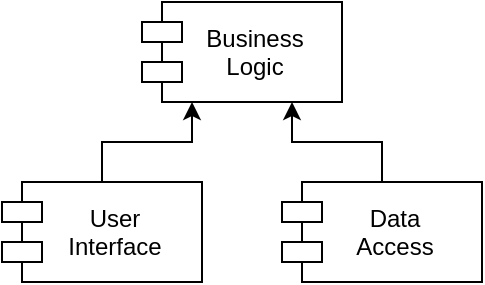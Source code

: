 <mxfile version="18.2.0" type="device" pages="4"><diagram id="C5RBs43oDa-KdzZeNtuy" name="Components"><mxGraphModel dx="824" dy="445" grid="1" gridSize="10" guides="1" tooltips="1" connect="1" arrows="1" fold="1" page="1" pageScale="1" pageWidth="827" pageHeight="1169" math="0" shadow="0"><root><mxCell id="WIyWlLk6GJQsqaUBKTNV-0"/><mxCell id="WIyWlLk6GJQsqaUBKTNV-1" parent="WIyWlLk6GJQsqaUBKTNV-0"/><mxCell id="LKGc3TwFonu0XBlcJoVw-0" value="Business&#10;Logic" style="shape=module;align=left;spacingLeft=13;align=center;verticalAlign=middle;spacing=2;spacingBottom=1;" parent="WIyWlLk6GJQsqaUBKTNV-1" vertex="1"><mxGeometry x="280" y="160" width="100" height="50" as="geometry"/></mxCell><mxCell id="LKGc3TwFonu0XBlcJoVw-3" style="edgeStyle=orthogonalEdgeStyle;rounded=0;orthogonalLoop=1;jettySize=auto;html=1;exitX=0.5;exitY=0;exitDx=0;exitDy=0;entryX=0.25;entryY=1;entryDx=0;entryDy=0;" parent="WIyWlLk6GJQsqaUBKTNV-1" source="LKGc3TwFonu0XBlcJoVw-1" target="LKGc3TwFonu0XBlcJoVw-0" edge="1"><mxGeometry relative="1" as="geometry"/></mxCell><mxCell id="LKGc3TwFonu0XBlcJoVw-1" value="User&#10;Interface" style="shape=module;align=left;spacingLeft=13;align=center;verticalAlign=middle;spacing=2;spacingBottom=1;" parent="WIyWlLk6GJQsqaUBKTNV-1" vertex="1"><mxGeometry x="210" y="250" width="100" height="50" as="geometry"/></mxCell><mxCell id="LKGc3TwFonu0XBlcJoVw-4" style="edgeStyle=orthogonalEdgeStyle;rounded=0;orthogonalLoop=1;jettySize=auto;html=1;exitX=0.5;exitY=0;exitDx=0;exitDy=0;entryX=0.75;entryY=1;entryDx=0;entryDy=0;" parent="WIyWlLk6GJQsqaUBKTNV-1" source="LKGc3TwFonu0XBlcJoVw-2" target="LKGc3TwFonu0XBlcJoVw-0" edge="1"><mxGeometry relative="1" as="geometry"/></mxCell><mxCell id="LKGc3TwFonu0XBlcJoVw-2" value="Data&#10;Access" style="shape=module;align=left;spacingLeft=13;align=center;verticalAlign=middle;spacing=2;spacingBottom=1;" parent="WIyWlLk6GJQsqaUBKTNV-1" vertex="1"><mxGeometry x="350" y="250" width="100" height="50" as="geometry"/></mxCell></root></mxGraphModel></diagram><diagram id="OBMVeRI4swjxRZtGSIBN" name="BL&amp;DA"><mxGraphModel dx="1177" dy="636" grid="1" gridSize="10" guides="1" tooltips="1" connect="1" arrows="1" fold="1" page="1" pageScale="1" pageWidth="827" pageHeight="1169" math="0" shadow="0"><root><mxCell id="0"/><mxCell id="1" parent="0"/><mxCell id="Ve8xGOz_j6PGy11dbUgI-1" value="Бизнес логика" style="shape=umlFrame;whiteSpace=wrap;html=1;width=120;height=30;boundedLbl=1;verticalAlign=middle;align=left;spacingLeft=5;rounded=0;" parent="1" vertex="1"><mxGeometry x="40" y="40" width="650" height="1080" as="geometry"/></mxCell><mxCell id="Ve8xGOz_j6PGy11dbUgI-2" value="Доступ к данным" style="shape=umlFrame;whiteSpace=wrap;html=1;width=120;height=30;boundedLbl=1;verticalAlign=middle;align=left;spacingLeft=5;rounded=0;" parent="1" vertex="1"><mxGeometry x="690" y="40" width="210" height="1080" as="geometry"/></mxCell><mxCell id="8RDjYpVTTpKCyCkbfk2R-12" style="edgeStyle=orthogonalEdgeStyle;rounded=0;orthogonalLoop=1;jettySize=auto;html=1;exitX=1;exitY=0.25;exitDx=0;exitDy=0;entryX=0;entryY=0.25;entryDx=0;entryDy=0;endArrow=open;endFill=0;endSize=12;" parent="1" source="lDKlWHVAenPMwHJx6Gl8-1" target="lDKlWHVAenPMwHJx6Gl8-10" edge="1"><mxGeometry relative="1" as="geometry"/></mxCell><mxCell id="lDKlWHVAenPMwHJx6Gl8-1" value="&lt;p style=&quot;margin:0px;margin-top:4px;text-align:center;&quot;&gt;&lt;b&gt;PlayerService&lt;/b&gt;&lt;/p&gt;&lt;hr size=&quot;1&quot;&gt;&lt;div style=&quot;height:2px;&quot;&gt;&amp;nbsp;+ create()&lt;br&gt;&amp;nbsp;+ get()&lt;br&gt;&amp;nbsp;+ update()&lt;br&gt;&amp;nbsp;+ delete()&lt;br&gt;&lt;span style=&quot;background-color: initial;&quot;&gt;&amp;nbsp;+ getByEvent()&lt;/span&gt;&lt;span style=&quot;background-color: initial;&quot;&gt;&amp;nbsp;&amp;nbsp;&lt;/span&gt;&lt;/div&gt;" style="verticalAlign=top;align=left;overflow=fill;fontSize=12;fontFamily=Helvetica;html=1;rounded=0;" parent="1" vertex="1"><mxGeometry x="60" y="110" width="170" height="110" as="geometry"/></mxCell><mxCell id="8RDjYpVTTpKCyCkbfk2R-13" style="edgeStyle=orthogonalEdgeStyle;rounded=0;orthogonalLoop=1;jettySize=auto;html=1;exitX=1;exitY=0.25;exitDx=0;exitDy=0;entryX=0;entryY=0.25;entryDx=0;entryDy=0;endSize=12;endArrow=open;endFill=0;" parent="1" source="lDKlWHVAenPMwHJx6Gl8-3" target="lDKlWHVAenPMwHJx6Gl8-11" edge="1"><mxGeometry relative="1" as="geometry"/></mxCell><mxCell id="lDKlWHVAenPMwHJx6Gl8-3" value="&lt;p style=&quot;margin:0px;margin-top:4px;text-align:center;&quot;&gt;&lt;b&gt;OrganizerService&lt;/b&gt;&lt;/p&gt;&lt;hr size=&quot;1&quot;&gt;&lt;div style=&quot;height:2px;&quot;&gt;&amp;nbsp;+ create()&lt;br&gt;&amp;nbsp;+ get()&lt;br&gt;&amp;nbsp;+ update()&lt;br&gt;&amp;nbsp;+ delete()&lt;br&gt;&lt;/div&gt;" style="verticalAlign=top;align=left;overflow=fill;fontSize=12;fontFamily=Helvetica;html=1;rounded=0;" parent="1" vertex="1"><mxGeometry x="60" y="280" width="170" height="110" as="geometry"/></mxCell><mxCell id="8RDjYpVTTpKCyCkbfk2R-14" style="edgeStyle=orthogonalEdgeStyle;rounded=0;orthogonalLoop=1;jettySize=auto;html=1;exitX=1;exitY=0.25;exitDx=0;exitDy=0;entryX=0;entryY=0.25;entryDx=0;entryDy=0;endArrow=open;endFill=0;endSize=12;" parent="1" source="lDKlWHVAenPMwHJx6Gl8-4" target="lDKlWHVAenPMwHJx6Gl8-12" edge="1"><mxGeometry relative="1" as="geometry"/></mxCell><mxCell id="lDKlWHVAenPMwHJx6Gl8-4" value="&lt;p style=&quot;margin:0px;margin-top:4px;text-align:center;&quot;&gt;&lt;b&gt;UserService&lt;/b&gt;&lt;/p&gt;&lt;hr size=&quot;1&quot;&gt;&lt;div style=&quot;height:2px;&quot;&gt;&amp;nbsp;+ create()&lt;br&gt;&amp;nbsp;+ get()&lt;br&gt;&amp;nbsp;+ update()&lt;br&gt;&amp;nbsp;+ detele()&lt;br&gt;&amp;nbsp;+ getByRole()&lt;/div&gt;" style="verticalAlign=top;align=left;overflow=fill;fontSize=12;fontFamily=Helvetica;html=1;rounded=0;" parent="1" vertex="1"><mxGeometry x="60" y="440" width="170" height="110" as="geometry"/></mxCell><mxCell id="8RDjYpVTTpKCyCkbfk2R-15" style="edgeStyle=orthogonalEdgeStyle;rounded=0;orthogonalLoop=1;jettySize=auto;html=1;exitX=1;exitY=0.75;exitDx=0;exitDy=0;entryX=0;entryY=0.75;entryDx=0;entryDy=0;endArrow=open;endFill=0;endSize=12;" parent="1" source="lDKlWHVAenPMwHJx6Gl8-5" target="lDKlWHVAenPMwHJx6Gl8-13" edge="1"><mxGeometry relative="1" as="geometry"/></mxCell><mxCell id="lDKlWHVAenPMwHJx6Gl8-5" value="&lt;p style=&quot;margin:0px;margin-top:4px;text-align:center;&quot;&gt;&lt;b&gt;BoardGameService&lt;/b&gt;&lt;/p&gt;&lt;hr size=&quot;1&quot;&gt;&lt;div style=&quot;height:2px;&quot;&gt;&amp;nbsp;+ create()&lt;br&gt;&amp;nbsp;+ get()&lt;br&gt;&amp;nbsp;+ update()&lt;br&gt;&amp;nbsp;+ delete()&lt;br&gt;&amp;nbsp;+ getByPlayer()&lt;br&gt;&amp;nbsp;+ getByEvent()&lt;/div&gt;" style="verticalAlign=top;align=left;overflow=fill;fontSize=12;fontFamily=Helvetica;html=1;rounded=0;" parent="1" vertex="1"><mxGeometry x="60" y="613" width="170" height="120" as="geometry"/></mxCell><mxCell id="8RDjYpVTTpKCyCkbfk2R-16" style="edgeStyle=orthogonalEdgeStyle;rounded=0;orthogonalLoop=1;jettySize=auto;html=1;exitX=1;exitY=0.75;exitDx=0;exitDy=0;entryX=0;entryY=0.75;entryDx=0;entryDy=0;endArrow=open;endFill=0;endSize=12;jumpStyle=arc;" parent="1" source="lDKlWHVAenPMwHJx6Gl8-6" target="lDKlWHVAenPMwHJx6Gl8-14" edge="1"><mxGeometry relative="1" as="geometry"/></mxCell><mxCell id="lDKlWHVAenPMwHJx6Gl8-6" value="&lt;p style=&quot;margin:0px;margin-top:4px;text-align:center;&quot;&gt;&lt;b&gt;BoardGameEventService&lt;/b&gt;&lt;/p&gt;&lt;hr size=&quot;1&quot;&gt;&lt;div style=&quot;height:2px;&quot;&gt;&amp;nbsp;+ create()&lt;br&gt;&amp;nbsp;+ get()&lt;br&gt;&amp;nbsp;+ update()&lt;br&gt;&amp;nbsp;+ delete()&lt;br&gt;&amp;nbsp;+ getByGames()&lt;/div&gt;" style="verticalAlign=top;align=left;overflow=fill;fontSize=12;fontFamily=Helvetica;html=1;rounded=0;" parent="1" vertex="1"><mxGeometry x="60" y="805" width="170" height="110" as="geometry"/></mxCell><mxCell id="8RDjYpVTTpKCyCkbfk2R-17" style="edgeStyle=orthogonalEdgeStyle;rounded=0;orthogonalLoop=1;jettySize=auto;html=1;exitX=1;exitY=0.75;exitDx=0;exitDy=0;entryX=0;entryY=0.75;entryDx=0;entryDy=0;endArrow=open;endFill=0;endSize=12;" parent="1" source="lDKlWHVAenPMwHJx6Gl8-8" target="lDKlWHVAenPMwHJx6Gl8-16" edge="1"><mxGeometry relative="1" as="geometry"/></mxCell><mxCell id="lDKlWHVAenPMwHJx6Gl8-8" value="&lt;p style=&quot;margin:0px;margin-top:4px;text-align:center;&quot;&gt;&lt;b&gt;VenueService&lt;/b&gt;&lt;/p&gt;&lt;hr size=&quot;1&quot;&gt;&lt;div style=&quot;height:2px;&quot;&gt;&amp;nbsp;+ create()&lt;br&gt;&amp;nbsp;+ get()&lt;br&gt;&amp;nbsp;+ update()&lt;br&gt;&amp;nbsp;+ delete()&lt;/div&gt;" style="verticalAlign=top;align=left;overflow=fill;fontSize=12;fontFamily=Helvetica;html=1;rounded=0;" parent="1" vertex="1"><mxGeometry x="60" y="970" width="170" height="110" as="geometry"/></mxCell><mxCell id="lDKlWHVAenPMwHJx6Gl8-9" value="&lt;p style=&quot;margin:0px;margin-top:4px;text-align:center;&quot;&gt;&lt;i&gt;&amp;lt;&amp;lt;Interface&amp;gt;&amp;gt;&lt;/i&gt;&lt;br&gt;&lt;b&gt;IRepository&lt;/b&gt;&lt;/p&gt;&lt;hr size=&quot;1&quot;&gt;&lt;p style=&quot;margin:0px;margin-left:4px;&quot;&gt;+ add()&lt;br&gt;&lt;/p&gt;&lt;p style=&quot;margin:0px;margin-left:4px;&quot;&gt;+ getAll()&lt;br&gt;+ getByID()&lt;/p&gt;&lt;p style=&quot;margin:0px;margin-left:4px;&quot;&gt;+ update()&lt;/p&gt;&lt;p style=&quot;margin:0px;margin-left:4px;&quot;&gt;+ delete()&lt;/p&gt;" style="verticalAlign=top;align=left;overflow=fill;fontSize=12;fontFamily=Helvetica;html=1;rounded=0;" parent="1" vertex="1"><mxGeometry x="250" y="525" width="170" height="120" as="geometry"/></mxCell><mxCell id="lDKlWHVAenPMwHJx6Gl8-10" value="&lt;p style=&quot;margin:0px;margin-top:4px;text-align:center;&quot;&gt;&lt;i&gt;&amp;lt;&amp;lt;Interface&amp;gt;&amp;gt;&lt;/i&gt;&lt;br&gt;&lt;b&gt;IPlayerRepository&lt;/b&gt;&lt;/p&gt;&lt;hr size=&quot;1&quot;&gt;&lt;p style=&quot;margin:0px;margin-left:4px;&quot;&gt;+ getByRating()&lt;/p&gt;&lt;p style=&quot;margin:0px;margin-left:4px;&quot;&gt;+ getByLeague()&lt;/p&gt;&lt;p style=&quot;margin:0px;margin-left:4px;&quot;&gt;+ getByName()&lt;/p&gt;&lt;p style=&quot;margin:0px;margin-left:4px;&quot;&gt;+ getByFilter()&lt;/p&gt;" style="verticalAlign=top;align=left;overflow=fill;fontSize=12;fontFamily=Helvetica;html=1;rounded=0;" parent="1" vertex="1"><mxGeometry x="490" y="110" width="170" height="110" as="geometry"/></mxCell><mxCell id="lDKlWHVAenPMwHJx6Gl8-11" value="&lt;p style=&quot;margin:0px;margin-top:4px;text-align:center;&quot;&gt;&lt;i&gt;&amp;lt;&amp;lt;Interface&amp;gt;&amp;gt;&lt;/i&gt;&lt;br&gt;&lt;b&gt;IOrganizerRepository&lt;/b&gt;&lt;/p&gt;&lt;hr size=&quot;1&quot;&gt;&lt;p style=&quot;margin:0px;margin-left:4px;&quot;&gt;+ getByName()&lt;/p&gt;&lt;p style=&quot;margin:0px;margin-left:4px;&quot;&gt;+ getByAddress()&lt;/p&gt;&lt;p style=&quot;margin:0px;margin-left:4px;&quot;&gt;+ getByFilter()&lt;/p&gt;" style="verticalAlign=top;align=left;overflow=fill;fontSize=12;fontFamily=Helvetica;html=1;rounded=0;" parent="1" vertex="1"><mxGeometry x="490" y="280" width="170" height="110" as="geometry"/></mxCell><mxCell id="lDKlWHVAenPMwHJx6Gl8-12" value="&lt;p style=&quot;margin:0px;margin-top:4px;text-align:center;&quot;&gt;&lt;i&gt;&amp;lt;&amp;lt;Interface&amp;gt;&amp;gt;&lt;/i&gt;&lt;br&gt;&lt;b&gt;IUserRepository&lt;/b&gt;&lt;/p&gt;&lt;hr size=&quot;1&quot;&gt;&lt;p style=&quot;margin:0px;margin-left:4px;&quot;&gt;+ getByName()&lt;br&gt;+ getByRole()&lt;br&gt;+ getByFilter()&lt;/p&gt;" style="verticalAlign=top;align=left;overflow=fill;fontSize=12;fontFamily=Helvetica;html=1;rounded=0;" parent="1" vertex="1"><mxGeometry x="490" y="440" width="170" height="110" as="geometry"/></mxCell><mxCell id="lDKlWHVAenPMwHJx6Gl8-13" value="&lt;p style=&quot;margin:0px;margin-top:4px;text-align:center;&quot;&gt;&lt;i&gt;&amp;lt;&amp;lt;Interface&amp;gt;&amp;gt;&lt;/i&gt;&lt;br&gt;&lt;b&gt;IBoargGameRepository&lt;/b&gt;&lt;/p&gt;&lt;hr size=&quot;1&quot;&gt;&lt;p style=&quot;margin:0px;margin-left:4px;&quot;&gt;+ getByTitle()&lt;/p&gt;&lt;p style=&quot;margin:0px;margin-left:4px;&quot;&gt;+ getByProducer()&lt;/p&gt;&lt;p style=&quot;margin:0px;margin-left:4px;&quot;&gt;+ getByYear()&lt;/p&gt;&lt;p style=&quot;margin:0px;margin-left:4px;&quot;&gt;+ getByAge()&lt;br&gt;+ getByPlayerNum()&lt;/p&gt;&lt;p style=&quot;margin:0px;margin-left:4px;&quot;&gt;+ getByDuration()&lt;/p&gt;&lt;p style=&quot;margin:0px;margin-left:4px;&quot;&gt;+ getByFilter()&lt;/p&gt;" style="verticalAlign=top;align=left;overflow=fill;fontSize=12;fontFamily=Helvetica;html=1;rounded=0;" parent="1" vertex="1"><mxGeometry x="490" y="590" width="170" height="150" as="geometry"/></mxCell><mxCell id="lDKlWHVAenPMwHJx6Gl8-14" value="&lt;p style=&quot;margin:0px;margin-top:4px;text-align:center;&quot;&gt;&lt;i&gt;&amp;lt;&amp;lt;Interface&amp;gt;&amp;gt;&lt;/i&gt;&lt;br&gt;&lt;b&gt;IBoargGameEventRepository&lt;/b&gt;&lt;/p&gt;&lt;hr size=&quot;1&quot;&gt;&lt;p style=&quot;margin:0px;margin-left:4px;&quot;&gt;+ getByTitle()&lt;br&gt;+ getByDate()&lt;/p&gt;&lt;p style=&quot;margin:0px;margin-left:4px;&quot;&gt;+ getByDuration()&lt;/p&gt;&lt;p style=&quot;margin:0px;margin-left:4px;&quot;&gt;+ getByStartTime()&lt;/p&gt;&lt;p style=&quot;margin:0px;margin-left:4px;&quot;&gt;+ getByCost()&lt;/p&gt;&lt;p style=&quot;margin:0px;margin-left:4px;&quot;&gt;+ getByPurchase()&lt;/p&gt;&lt;p style=&quot;margin:0px;margin-left:4px;&quot;&gt;+ getByRegistration()&lt;/p&gt;&lt;p style=&quot;margin:0px;margin-left:4px;&quot;&gt;+ getByFilter()&lt;/p&gt;" style="verticalAlign=top;align=left;overflow=fill;fontSize=12;fontFamily=Helvetica;html=1;rounded=0;" parent="1" vertex="1"><mxGeometry x="490" y="760" width="170" height="170" as="geometry"/></mxCell><mxCell id="lDKlWHVAenPMwHJx6Gl8-16" value="&lt;p style=&quot;margin:0px;margin-top:4px;text-align:center;&quot;&gt;&lt;i&gt;&amp;lt;&amp;lt;Interface&amp;gt;&amp;gt;&lt;/i&gt;&lt;br&gt;&lt;b&gt;IVenueRepository&lt;/b&gt;&lt;/p&gt;&lt;hr size=&quot;1&quot;&gt;&lt;p style=&quot;margin:0px;margin-left:4px;&quot;&gt;+ getByName()&lt;/p&gt;&lt;p style=&quot;margin:0px;margin-left:4px;&quot;&gt;+ getByAddress()&lt;/p&gt;&lt;p style=&quot;margin:0px;margin-left:4px;&quot;&gt;+ getByType()&lt;/p&gt;&lt;p style=&quot;margin:0px;margin-left:4px;&quot;&gt;+ getByFilter()&lt;/p&gt;" style="verticalAlign=top;align=left;overflow=fill;fontSize=12;fontFamily=Helvetica;html=1;rounded=0;" parent="1" vertex="1"><mxGeometry x="490" y="970" width="170" height="110" as="geometry"/></mxCell><mxCell id="lDKlWHVAenPMwHJx6Gl8-17" value="&lt;p style=&quot;margin:0px;margin-top:4px;text-align:center;&quot;&gt;&lt;b&gt;PlayerRepository&lt;/b&gt;&lt;/p&gt;&lt;hr size=&quot;1&quot;&gt;&lt;p style=&quot;margin: 0px 0px 0px 4px;&quot;&gt;+ add()&lt;br&gt;&lt;/p&gt;&lt;p style=&quot;margin: 0px 0px 0px 4px;&quot;&gt;+ getAll()&lt;br&gt;+ getByID()&lt;/p&gt;&lt;p style=&quot;margin: 0px 0px 0px 4px;&quot;&gt;+ update()&lt;/p&gt;&lt;p style=&quot;margin: 0px 0px 0px 4px;&quot;&gt;+ delete()&lt;br&gt;&lt;/p&gt;&lt;p style=&quot;margin: 0px 0px 0px 4px;&quot;&gt;+ getByRating()&lt;/p&gt;&lt;p style=&quot;margin: 0px 0px 0px 4px;&quot;&gt;+ getByLeague()&lt;/p&gt;&lt;p style=&quot;margin: 0px 0px 0px 4px;&quot;&gt;+ getByName()&lt;/p&gt;&lt;p style=&quot;margin: 0px 0px 0px 4px;&quot;&gt;+ getByFilter()&lt;/p&gt;" style="verticalAlign=top;align=left;overflow=fill;fontSize=12;fontFamily=Helvetica;html=1;rounded=0;" parent="1" vertex="1"><mxGeometry x="710" y="80" width="170" height="170" as="geometry"/></mxCell><mxCell id="lDKlWHVAenPMwHJx6Gl8-18" value="&lt;p style=&quot;margin:0px;margin-top:4px;text-align:center;&quot;&gt;&lt;b&gt;OrganizerRepository&lt;/b&gt;&lt;/p&gt;&lt;hr size=&quot;1&quot;&gt;&lt;p style=&quot;margin: 0px 0px 0px 4px;&quot;&gt;+ add()&lt;br&gt;&lt;/p&gt;&lt;p style=&quot;margin: 0px 0px 0px 4px;&quot;&gt;+ getAll()&lt;br&gt;+ getByID()&lt;/p&gt;&lt;p style=&quot;margin: 0px 0px 0px 4px;&quot;&gt;+ update()&lt;/p&gt;&lt;p style=&quot;margin: 0px 0px 0px 4px;&quot;&gt;+ delete()&lt;br&gt;&lt;/p&gt;&lt;p style=&quot;margin: 0px 0px 0px 4px;&quot;&gt;+ getByName()&lt;/p&gt;&lt;p style=&quot;margin: 0px 0px 0px 4px;&quot;&gt;+ getByAddress()&lt;/p&gt;&lt;p style=&quot;margin: 0px 0px 0px 4px;&quot;&gt;+ getByFilter()&lt;/p&gt;" style="verticalAlign=top;align=left;overflow=fill;fontSize=12;fontFamily=Helvetica;html=1;rounded=0;" parent="1" vertex="1"><mxGeometry x="710" y="260" width="170" height="150" as="geometry"/></mxCell><mxCell id="8RDjYpVTTpKCyCkbfk2R-27" value="" style="endArrow=block;dashed=1;endFill=0;endSize=12;html=1;fontFamily=Helvetica;fontSize=11;align=center;edgeStyle=orthogonalEdgeStyle;rounded=0;" parent="1" source="lDKlWHVAenPMwHJx6Gl8-19" target="lDKlWHVAenPMwHJx6Gl8-12" edge="1"><mxGeometry relative="1" as="geometry"/></mxCell><mxCell id="lDKlWHVAenPMwHJx6Gl8-19" value="&lt;p style=&quot;margin:0px;margin-top:4px;text-align:center;&quot;&gt;&lt;b&gt;UserRepository&lt;/b&gt;&lt;/p&gt;&lt;hr size=&quot;1&quot;&gt;&lt;p style=&quot;margin: 0px 0px 0px 4px;&quot;&gt;+ add()&lt;br&gt;&lt;/p&gt;&lt;p style=&quot;margin: 0px 0px 0px 4px;&quot;&gt;+ getAll()&lt;br&gt;+ getByID()&lt;/p&gt;&lt;p style=&quot;margin: 0px 0px 0px 4px;&quot;&gt;+ update()&lt;/p&gt;&lt;p style=&quot;margin: 0px 0px 0px 4px;&quot;&gt;+ delete()&lt;br&gt;+ getByName()&lt;br&gt;+ getByRole()&lt;br&gt;+ getByFilter()&lt;br&gt;&lt;br&gt;&lt;/p&gt;" style="verticalAlign=top;align=left;overflow=fill;fontSize=12;fontFamily=Helvetica;html=1;rounded=0;" parent="1" vertex="1"><mxGeometry x="710" y="420" width="170" height="150" as="geometry"/></mxCell><mxCell id="8RDjYpVTTpKCyCkbfk2R-26" value="" style="endArrow=block;dashed=1;endFill=0;endSize=12;html=1;fontFamily=Helvetica;fontSize=11;align=center;edgeStyle=orthogonalEdgeStyle;rounded=0;" parent="1" source="lDKlWHVAenPMwHJx6Gl8-20" target="lDKlWHVAenPMwHJx6Gl8-13" edge="1"><mxGeometry relative="1" as="geometry"/></mxCell><mxCell id="lDKlWHVAenPMwHJx6Gl8-20" value="&lt;p style=&quot;margin:0px;margin-top:4px;text-align:center;&quot;&gt;&lt;b&gt;BoargGameRepository&lt;/b&gt;&lt;/p&gt;&lt;hr size=&quot;1&quot;&gt;&lt;p style=&quot;margin: 0px 0px 0px 4px;&quot;&gt;+ add()&lt;br&gt;&lt;/p&gt;&lt;p style=&quot;margin: 0px 0px 0px 4px;&quot;&gt;+ getAll()&lt;br&gt;+ getByID()&lt;/p&gt;&lt;p style=&quot;margin: 0px 0px 0px 4px;&quot;&gt;+ update()&lt;/p&gt;&lt;p style=&quot;margin: 0px 0px 0px 4px;&quot;&gt;+ delete()&lt;br&gt;&lt;/p&gt;&lt;p style=&quot;margin: 0px 0px 0px 4px;&quot;&gt;+ getByTitle()&lt;/p&gt;&lt;p style=&quot;margin: 0px 0px 0px 4px;&quot;&gt;+ getByProducer()&lt;/p&gt;&lt;p style=&quot;margin: 0px 0px 0px 4px;&quot;&gt;+ getBy...()&lt;/p&gt;&lt;p style=&quot;margin: 0px 0px 0px 4px;&quot;&gt;+ getByFilter()&lt;/p&gt;&lt;p style=&quot;margin: 0px 0px 0px 4px;&quot;&gt;&lt;br&gt;&lt;/p&gt;" style="verticalAlign=top;align=left;overflow=fill;fontSize=12;fontFamily=Helvetica;html=1;rounded=0;" parent="1" vertex="1"><mxGeometry x="710" y="580" width="170" height="170" as="geometry"/></mxCell><mxCell id="8RDjYpVTTpKCyCkbfk2R-22" value="" style="endArrow=block;dashed=1;endFill=0;endSize=12;html=1;fontFamily=Helvetica;fontSize=11;align=center;edgeStyle=orthogonalEdgeStyle;rounded=0;" parent="1" source="lDKlWHVAenPMwHJx6Gl8-21" target="lDKlWHVAenPMwHJx6Gl8-14" edge="1"><mxGeometry relative="1" as="geometry"/></mxCell><mxCell id="lDKlWHVAenPMwHJx6Gl8-21" value="&lt;p style=&quot;margin:0px;margin-top:4px;text-align:center;&quot;&gt;&lt;b&gt;BoargGameEventRepository&lt;/b&gt;&lt;/p&gt;&lt;hr size=&quot;1&quot;&gt;&lt;p style=&quot;margin: 0px 0px 0px 4px;&quot;&gt;+ add()&lt;br&gt;&lt;/p&gt;&lt;p style=&quot;margin: 0px 0px 0px 4px;&quot;&gt;+ getAll()&lt;br&gt;+ getByID()&lt;/p&gt;&lt;p style=&quot;margin: 0px 0px 0px 4px;&quot;&gt;+ update()&lt;/p&gt;&lt;p style=&quot;margin: 0px 0px 0px 4px;&quot;&gt;+ delete()&lt;br&gt;&lt;/p&gt;&lt;p style=&quot;margin: 0px 0px 0px 4px;&quot;&gt;+ getByTitle()&lt;br&gt;+ getByDate()&lt;/p&gt;&lt;p style=&quot;margin: 0px 0px 0px 4px;&quot;&gt;+ getBy...()&lt;/p&gt;&lt;p style=&quot;margin: 0px 0px 0px 4px;&quot;&gt;+ getByFilter()&lt;/p&gt;" style="verticalAlign=top;align=left;overflow=fill;fontSize=12;fontFamily=Helvetica;html=1;rounded=0;" parent="1" vertex="1"><mxGeometry x="710" y="760" width="170" height="170" as="geometry"/></mxCell><mxCell id="8RDjYpVTTpKCyCkbfk2R-23" value="" style="endArrow=block;dashed=1;endFill=0;endSize=12;html=1;fontFamily=Helvetica;fontSize=11;align=center;edgeStyle=orthogonalEdgeStyle;rounded=0;" parent="1" source="lDKlWHVAenPMwHJx6Gl8-22" target="lDKlWHVAenPMwHJx6Gl8-16" edge="1"><mxGeometry relative="1" as="geometry"/></mxCell><mxCell id="lDKlWHVAenPMwHJx6Gl8-22" value="&lt;p style=&quot;margin:0px;margin-top:4px;text-align:center;&quot;&gt;&lt;b&gt;VenueRepository&lt;/b&gt;&lt;/p&gt;&lt;hr size=&quot;1&quot;&gt;&lt;p style=&quot;margin: 0px 0px 0px 4px;&quot;&gt;+ add()&lt;br&gt;&lt;/p&gt;&lt;p style=&quot;margin: 0px 0px 0px 4px;&quot;&gt;+ getAll()&lt;br&gt;+ getByID()&lt;/p&gt;&lt;p style=&quot;margin: 0px 0px 0px 4px;&quot;&gt;+ update()&lt;/p&gt;&lt;p style=&quot;margin: 0px 0px 0px 4px;&quot;&gt;+ delete()&lt;br&gt;&lt;/p&gt;&lt;p style=&quot;margin: 0px 0px 0px 4px;&quot;&gt;+ getByName()&lt;/p&gt;&lt;p style=&quot;margin: 0px 0px 0px 4px;&quot;&gt;+ getByAddress()&lt;/p&gt;&lt;p style=&quot;margin: 0px 0px 0px 4px;&quot;&gt;+ getByType()&lt;/p&gt;&lt;p style=&quot;margin: 0px 0px 0px 4px;&quot;&gt;+ getByFilter()&lt;/p&gt;" style="verticalAlign=top;align=left;overflow=fill;fontSize=12;fontFamily=Helvetica;html=1;rounded=0;" parent="1" vertex="1"><mxGeometry x="710" y="940" width="170" height="170" as="geometry"/></mxCell><mxCell id="8RDjYpVTTpKCyCkbfk2R-4" value="" style="endArrow=block;endSize=12;endFill=0;html=1;rounded=0;edgeStyle=orthogonalEdgeStyle;entryX=1;entryY=0.5;entryDx=0;entryDy=0;exitX=0;exitY=0.5;exitDx=0;exitDy=0;jumpStyle=arc;" parent="1" source="lDKlWHVAenPMwHJx6Gl8-10" target="lDKlWHVAenPMwHJx6Gl8-9" edge="1"><mxGeometry width="160" relative="1" as="geometry"><mxPoint x="210" y="670" as="sourcePoint"/><mxPoint x="370" y="670" as="targetPoint"/></mxGeometry></mxCell><mxCell id="8RDjYpVTTpKCyCkbfk2R-6" value="" style="endArrow=block;endSize=12;endFill=0;html=1;rounded=0;edgeStyle=orthogonalEdgeStyle;entryX=1;entryY=0.5;entryDx=0;entryDy=0;exitX=0;exitY=0.5;exitDx=0;exitDy=0;jumpStyle=arc;" parent="1" source="lDKlWHVAenPMwHJx6Gl8-11" target="lDKlWHVAenPMwHJx6Gl8-9" edge="1"><mxGeometry width="160" relative="1" as="geometry"><mxPoint x="470" y="260" as="sourcePoint"/><mxPoint x="430" y="450" as="targetPoint"/></mxGeometry></mxCell><mxCell id="8RDjYpVTTpKCyCkbfk2R-7" value="" style="endArrow=block;endSize=12;endFill=0;html=1;rounded=0;edgeStyle=orthogonalEdgeStyle;entryX=1;entryY=0.5;entryDx=0;entryDy=0;exitX=0;exitY=0.5;exitDx=0;exitDy=0;" parent="1" source="lDKlWHVAenPMwHJx6Gl8-12" target="lDKlWHVAenPMwHJx6Gl8-9" edge="1"><mxGeometry width="160" relative="1" as="geometry"><mxPoint x="500" y="270" as="sourcePoint"/><mxPoint x="430" y="450" as="targetPoint"/></mxGeometry></mxCell><mxCell id="8RDjYpVTTpKCyCkbfk2R-8" value="" style="endArrow=block;endSize=12;endFill=0;html=1;rounded=0;edgeStyle=orthogonalEdgeStyle;entryX=1;entryY=0.5;entryDx=0;entryDy=0;exitX=0;exitY=0.5;exitDx=0;exitDy=0;" parent="1" source="lDKlWHVAenPMwHJx6Gl8-13" target="lDKlWHVAenPMwHJx6Gl8-9" edge="1"><mxGeometry width="160" relative="1" as="geometry"><mxPoint x="500" y="390" as="sourcePoint"/><mxPoint x="430" y="450" as="targetPoint"/></mxGeometry></mxCell><mxCell id="8RDjYpVTTpKCyCkbfk2R-9" value="" style="endArrow=block;endSize=12;endFill=0;html=1;rounded=0;edgeStyle=orthogonalEdgeStyle;entryX=1;entryY=0.5;entryDx=0;entryDy=0;exitX=0;exitY=0.5;exitDx=0;exitDy=0;jumpStyle=arc;" parent="1" source="lDKlWHVAenPMwHJx6Gl8-14" target="lDKlWHVAenPMwHJx6Gl8-9" edge="1"><mxGeometry width="160" relative="1" as="geometry"><mxPoint x="500" y="510" as="sourcePoint"/><mxPoint x="430" y="450" as="targetPoint"/></mxGeometry></mxCell><mxCell id="8RDjYpVTTpKCyCkbfk2R-11" value="" style="endArrow=block;endSize=12;endFill=0;html=1;rounded=0;edgeStyle=orthogonalEdgeStyle;entryX=1;entryY=0.5;entryDx=0;entryDy=0;exitX=0;exitY=0.5;exitDx=0;exitDy=0;jumpStyle=arc;" parent="1" source="lDKlWHVAenPMwHJx6Gl8-16" target="lDKlWHVAenPMwHJx6Gl8-9" edge="1"><mxGeometry width="160" relative="1" as="geometry"><mxPoint x="500" y="630" as="sourcePoint"/><mxPoint x="430" y="450" as="targetPoint"/></mxGeometry></mxCell><mxCell id="8RDjYpVTTpKCyCkbfk2R-18" value="" style="endArrow=block;dashed=1;endFill=0;endSize=12;html=1;rounded=0;entryX=1;entryY=0.5;entryDx=0;entryDy=0;edgeStyle=orthogonalEdgeStyle;exitX=0;exitY=0.5;exitDx=0;exitDy=0;" parent="1" source="lDKlWHVAenPMwHJx6Gl8-17" target="lDKlWHVAenPMwHJx6Gl8-10" edge="1"><mxGeometry width="160" relative="1" as="geometry"><mxPoint x="280" y="570" as="sourcePoint"/><mxPoint x="440" y="570" as="targetPoint"/></mxGeometry></mxCell><mxCell id="8RDjYpVTTpKCyCkbfk2R-19" value="" style="endArrow=block;dashed=1;endFill=0;endSize=12;html=1;rounded=0;entryX=1;entryY=0.5;entryDx=0;entryDy=0;edgeStyle=orthogonalEdgeStyle;exitX=0;exitY=0.5;exitDx=0;exitDy=0;" parent="1" source="lDKlWHVAenPMwHJx6Gl8-18" target="lDKlWHVAenPMwHJx6Gl8-11" edge="1"><mxGeometry width="160" relative="1" as="geometry"><mxPoint x="710" y="150" as="sourcePoint"/><mxPoint x="670" y="150" as="targetPoint"/></mxGeometry></mxCell></root></mxGraphModel></diagram><diagram id="ExeLwK5ek3MHyLZD_frf" name="DB-Entities"><mxGraphModel dx="1099" dy="593" grid="1" gridSize="10" guides="1" tooltips="1" connect="1" arrows="1" fold="1" page="1" pageScale="1" pageWidth="827" pageHeight="1169" math="0" shadow="0"><root><mxCell id="0"/><mxCell id="1" parent="0"/><mxCell id="A2P93mg29s3ofPDtZ-5p-1" value="BoardGameEvent" style="shape=table;startSize=30;container=1;collapsible=1;childLayout=tableLayout;fixedRows=1;rowLines=0;fontStyle=1;align=center;resizeLast=1;" parent="1" vertex="1"><mxGeometry x="280" y="560" width="180" height="330" as="geometry"/></mxCell><mxCell id="A2P93mg29s3ofPDtZ-5p-2" value="" style="shape=tableRow;horizontal=0;startSize=0;swimlaneHead=0;swimlaneBody=0;fillColor=none;collapsible=0;dropTarget=0;points=[[0,0.5],[1,0.5]];portConstraint=eastwest;top=0;left=0;right=0;bottom=1;" parent="A2P93mg29s3ofPDtZ-5p-1" vertex="1"><mxGeometry y="30" width="180" height="30" as="geometry"/></mxCell><mxCell id="A2P93mg29s3ofPDtZ-5p-3" value="PK" style="shape=partialRectangle;connectable=0;fillColor=none;top=0;left=0;bottom=0;right=0;fontStyle=1;overflow=hidden;" parent="A2P93mg29s3ofPDtZ-5p-2" vertex="1"><mxGeometry width="30" height="30" as="geometry"><mxRectangle width="30" height="30" as="alternateBounds"/></mxGeometry></mxCell><mxCell id="A2P93mg29s3ofPDtZ-5p-4" value="ID" style="shape=partialRectangle;connectable=0;fillColor=none;top=0;left=0;bottom=0;right=0;align=left;spacingLeft=6;fontStyle=5;overflow=hidden;" parent="A2P93mg29s3ofPDtZ-5p-2" vertex="1"><mxGeometry x="30" width="150" height="30" as="geometry"><mxRectangle width="150" height="30" as="alternateBounds"/></mxGeometry></mxCell><mxCell id="A2P93mg29s3ofPDtZ-5p-5" value="" style="shape=tableRow;horizontal=0;startSize=0;swimlaneHead=0;swimlaneBody=0;fillColor=none;collapsible=0;dropTarget=0;points=[[0,0.5],[1,0.5]];portConstraint=eastwest;top=0;left=0;right=0;bottom=0;" parent="A2P93mg29s3ofPDtZ-5p-1" vertex="1"><mxGeometry y="60" width="180" height="30" as="geometry"/></mxCell><mxCell id="A2P93mg29s3ofPDtZ-5p-6" value="FK" style="shape=partialRectangle;connectable=0;fillColor=none;top=0;left=0;bottom=0;right=0;editable=1;overflow=hidden;" parent="A2P93mg29s3ofPDtZ-5p-5" vertex="1"><mxGeometry width="30" height="30" as="geometry"><mxRectangle width="30" height="30" as="alternateBounds"/></mxGeometry></mxCell><mxCell id="A2P93mg29s3ofPDtZ-5p-7" value="OrganizerID" style="shape=partialRectangle;connectable=0;fillColor=none;top=0;left=0;bottom=0;right=0;align=left;spacingLeft=6;overflow=hidden;" parent="A2P93mg29s3ofPDtZ-5p-5" vertex="1"><mxGeometry x="30" width="150" height="30" as="geometry"><mxRectangle width="150" height="30" as="alternateBounds"/></mxGeometry></mxCell><mxCell id="A2P93mg29s3ofPDtZ-5p-8" value="" style="shape=tableRow;horizontal=0;startSize=0;swimlaneHead=0;swimlaneBody=0;fillColor=none;collapsible=0;dropTarget=0;points=[[0,0.5],[1,0.5]];portConstraint=eastwest;top=0;left=0;right=0;bottom=0;" parent="A2P93mg29s3ofPDtZ-5p-1" vertex="1"><mxGeometry y="90" width="180" height="30" as="geometry"/></mxCell><mxCell id="A2P93mg29s3ofPDtZ-5p-9" value="FK" style="shape=partialRectangle;connectable=0;fillColor=none;top=0;left=0;bottom=0;right=0;editable=1;overflow=hidden;" parent="A2P93mg29s3ofPDtZ-5p-8" vertex="1"><mxGeometry width="30" height="30" as="geometry"><mxRectangle width="30" height="30" as="alternateBounds"/></mxGeometry></mxCell><mxCell id="A2P93mg29s3ofPDtZ-5p-10" value="VenueID" style="shape=partialRectangle;connectable=0;fillColor=none;top=0;left=0;bottom=0;right=0;align=left;spacingLeft=6;overflow=hidden;" parent="A2P93mg29s3ofPDtZ-5p-8" vertex="1"><mxGeometry x="30" width="150" height="30" as="geometry"><mxRectangle width="150" height="30" as="alternateBounds"/></mxGeometry></mxCell><mxCell id="A2P93mg29s3ofPDtZ-5p-11" value="" style="shape=tableRow;horizontal=0;startSize=0;swimlaneHead=0;swimlaneBody=0;fillColor=none;collapsible=0;dropTarget=0;points=[[0,0.5],[1,0.5]];portConstraint=eastwest;top=0;left=0;right=0;bottom=0;" parent="A2P93mg29s3ofPDtZ-5p-1" vertex="1"><mxGeometry y="120" width="180" height="30" as="geometry"/></mxCell><mxCell id="A2P93mg29s3ofPDtZ-5p-12" value="" style="shape=partialRectangle;connectable=0;fillColor=none;top=0;left=0;bottom=0;right=0;editable=1;overflow=hidden;" parent="A2P93mg29s3ofPDtZ-5p-11" vertex="1"><mxGeometry width="30" height="30" as="geometry"><mxRectangle width="30" height="30" as="alternateBounds"/></mxGeometry></mxCell><mxCell id="A2P93mg29s3ofPDtZ-5p-13" value="Title" style="shape=partialRectangle;connectable=0;fillColor=none;top=0;left=0;bottom=0;right=0;align=left;spacingLeft=6;overflow=hidden;" parent="A2P93mg29s3ofPDtZ-5p-11" vertex="1"><mxGeometry x="30" width="150" height="30" as="geometry"><mxRectangle width="150" height="30" as="alternateBounds"/></mxGeometry></mxCell><mxCell id="_33QVbHhkHr0vgxqSdqS-7" value="" style="shape=tableRow;horizontal=0;startSize=0;swimlaneHead=0;swimlaneBody=0;fillColor=none;collapsible=0;dropTarget=0;points=[[0,0.5],[1,0.5]];portConstraint=eastwest;top=0;left=0;right=0;bottom=0;" parent="A2P93mg29s3ofPDtZ-5p-1" vertex="1"><mxGeometry y="150" width="180" height="30" as="geometry"/></mxCell><mxCell id="_33QVbHhkHr0vgxqSdqS-8" value="" style="shape=partialRectangle;connectable=0;fillColor=none;top=0;left=0;bottom=0;right=0;editable=1;overflow=hidden;" parent="_33QVbHhkHr0vgxqSdqS-7" vertex="1"><mxGeometry width="30" height="30" as="geometry"><mxRectangle width="30" height="30" as="alternateBounds"/></mxGeometry></mxCell><mxCell id="_33QVbHhkHr0vgxqSdqS-9" value="Date" style="shape=partialRectangle;connectable=0;fillColor=none;top=0;left=0;bottom=0;right=0;align=left;spacingLeft=6;overflow=hidden;" parent="_33QVbHhkHr0vgxqSdqS-7" vertex="1"><mxGeometry x="30" width="150" height="30" as="geometry"><mxRectangle width="150" height="30" as="alternateBounds"/></mxGeometry></mxCell><mxCell id="_33QVbHhkHr0vgxqSdqS-10" value="" style="shape=tableRow;horizontal=0;startSize=0;swimlaneHead=0;swimlaneBody=0;fillColor=none;collapsible=0;dropTarget=0;points=[[0,0.5],[1,0.5]];portConstraint=eastwest;top=0;left=0;right=0;bottom=0;" parent="A2P93mg29s3ofPDtZ-5p-1" vertex="1"><mxGeometry y="180" width="180" height="30" as="geometry"/></mxCell><mxCell id="_33QVbHhkHr0vgxqSdqS-11" value="" style="shape=partialRectangle;connectable=0;fillColor=none;top=0;left=0;bottom=0;right=0;editable=1;overflow=hidden;" parent="_33QVbHhkHr0vgxqSdqS-10" vertex="1"><mxGeometry width="30" height="30" as="geometry"><mxRectangle width="30" height="30" as="alternateBounds"/></mxGeometry></mxCell><mxCell id="_33QVbHhkHr0vgxqSdqS-12" value="StartTime" style="shape=partialRectangle;connectable=0;fillColor=none;top=0;left=0;bottom=0;right=0;align=left;spacingLeft=6;overflow=hidden;" parent="_33QVbHhkHr0vgxqSdqS-10" vertex="1"><mxGeometry x="30" width="150" height="30" as="geometry"><mxRectangle width="150" height="30" as="alternateBounds"/></mxGeometry></mxCell><mxCell id="_33QVbHhkHr0vgxqSdqS-13" value="" style="shape=tableRow;horizontal=0;startSize=0;swimlaneHead=0;swimlaneBody=0;fillColor=none;collapsible=0;dropTarget=0;points=[[0,0.5],[1,0.5]];portConstraint=eastwest;top=0;left=0;right=0;bottom=0;" parent="A2P93mg29s3ofPDtZ-5p-1" vertex="1"><mxGeometry y="210" width="180" height="30" as="geometry"/></mxCell><mxCell id="_33QVbHhkHr0vgxqSdqS-14" value="" style="shape=partialRectangle;connectable=0;fillColor=none;top=0;left=0;bottom=0;right=0;editable=1;overflow=hidden;" parent="_33QVbHhkHr0vgxqSdqS-13" vertex="1"><mxGeometry width="30" height="30" as="geometry"><mxRectangle width="30" height="30" as="alternateBounds"/></mxGeometry></mxCell><mxCell id="_33QVbHhkHr0vgxqSdqS-15" value="Duration" style="shape=partialRectangle;connectable=0;fillColor=none;top=0;left=0;bottom=0;right=0;align=left;spacingLeft=6;overflow=hidden;" parent="_33QVbHhkHr0vgxqSdqS-13" vertex="1"><mxGeometry x="30" width="150" height="30" as="geometry"><mxRectangle width="150" height="30" as="alternateBounds"/></mxGeometry></mxCell><mxCell id="_33QVbHhkHr0vgxqSdqS-16" value="" style="shape=tableRow;horizontal=0;startSize=0;swimlaneHead=0;swimlaneBody=0;fillColor=none;collapsible=0;dropTarget=0;points=[[0,0.5],[1,0.5]];portConstraint=eastwest;top=0;left=0;right=0;bottom=0;" parent="A2P93mg29s3ofPDtZ-5p-1" vertex="1"><mxGeometry y="240" width="180" height="30" as="geometry"/></mxCell><mxCell id="_33QVbHhkHr0vgxqSdqS-17" value="" style="shape=partialRectangle;connectable=0;fillColor=none;top=0;left=0;bottom=0;right=0;editable=1;overflow=hidden;" parent="_33QVbHhkHr0vgxqSdqS-16" vertex="1"><mxGeometry width="30" height="30" as="geometry"><mxRectangle width="30" height="30" as="alternateBounds"/></mxGeometry></mxCell><mxCell id="_33QVbHhkHr0vgxqSdqS-18" value="Cost" style="shape=partialRectangle;connectable=0;fillColor=none;top=0;left=0;bottom=0;right=0;align=left;spacingLeft=6;overflow=hidden;" parent="_33QVbHhkHr0vgxqSdqS-16" vertex="1"><mxGeometry x="30" width="150" height="30" as="geometry"><mxRectangle width="150" height="30" as="alternateBounds"/></mxGeometry></mxCell><mxCell id="_33QVbHhkHr0vgxqSdqS-19" value="" style="shape=tableRow;horizontal=0;startSize=0;swimlaneHead=0;swimlaneBody=0;fillColor=none;collapsible=0;dropTarget=0;points=[[0,0.5],[1,0.5]];portConstraint=eastwest;top=0;left=0;right=0;bottom=0;" parent="A2P93mg29s3ofPDtZ-5p-1" vertex="1"><mxGeometry y="270" width="180" height="30" as="geometry"/></mxCell><mxCell id="_33QVbHhkHr0vgxqSdqS-20" value="" style="shape=partialRectangle;connectable=0;fillColor=none;top=0;left=0;bottom=0;right=0;editable=1;overflow=hidden;" parent="_33QVbHhkHr0vgxqSdqS-19" vertex="1"><mxGeometry width="30" height="30" as="geometry"><mxRectangle width="30" height="30" as="alternateBounds"/></mxGeometry></mxCell><mxCell id="_33QVbHhkHr0vgxqSdqS-21" value="Purchase" style="shape=partialRectangle;connectable=0;fillColor=none;top=0;left=0;bottom=0;right=0;align=left;spacingLeft=6;overflow=hidden;" parent="_33QVbHhkHr0vgxqSdqS-19" vertex="1"><mxGeometry x="30" width="150" height="30" as="geometry"><mxRectangle width="150" height="30" as="alternateBounds"/></mxGeometry></mxCell><mxCell id="_33QVbHhkHr0vgxqSdqS-22" value="" style="shape=tableRow;horizontal=0;startSize=0;swimlaneHead=0;swimlaneBody=0;fillColor=none;collapsible=0;dropTarget=0;points=[[0,0.5],[1,0.5]];portConstraint=eastwest;top=0;left=0;right=0;bottom=0;" parent="A2P93mg29s3ofPDtZ-5p-1" vertex="1"><mxGeometry y="300" width="180" height="30" as="geometry"/></mxCell><mxCell id="_33QVbHhkHr0vgxqSdqS-23" value="" style="shape=partialRectangle;connectable=0;fillColor=none;top=0;left=0;bottom=0;right=0;editable=1;overflow=hidden;" parent="_33QVbHhkHr0vgxqSdqS-22" vertex="1"><mxGeometry width="30" height="30" as="geometry"><mxRectangle width="30" height="30" as="alternateBounds"/></mxGeometry></mxCell><mxCell id="_33QVbHhkHr0vgxqSdqS-24" value="RegistrationTime" style="shape=partialRectangle;connectable=0;fillColor=none;top=0;left=0;bottom=0;right=0;align=left;spacingLeft=6;overflow=hidden;" parent="_33QVbHhkHr0vgxqSdqS-22" vertex="1"><mxGeometry x="30" width="150" height="30" as="geometry"><mxRectangle width="150" height="30" as="alternateBounds"/></mxGeometry></mxCell><mxCell id="A2P93mg29s3ofPDtZ-5p-14" value="" style="shape=tableRow;horizontal=0;startSize=0;swimlaneHead=0;swimlaneBody=0;fillColor=none;collapsible=0;dropTarget=0;points=[[0,0.5],[1,0.5]];portConstraint=eastwest;top=0;left=0;right=0;bottom=0;" parent="1" vertex="1"><mxGeometry x="190" y="280" width="180" height="30" as="geometry"/></mxCell><mxCell id="_33QVbHhkHr0vgxqSdqS-41" value="Organizer" style="shape=table;startSize=30;container=1;collapsible=1;childLayout=tableLayout;fixedRows=1;rowLines=0;fontStyle=1;align=center;resizeLast=1;labelBorderColor=none;" parent="1" vertex="1"><mxGeometry x="40" y="340" width="180" height="210" as="geometry"/></mxCell><mxCell id="_33QVbHhkHr0vgxqSdqS-42" value="" style="shape=tableRow;horizontal=0;startSize=0;swimlaneHead=0;swimlaneBody=0;fillColor=none;collapsible=0;dropTarget=0;points=[[0,0.5],[1,0.5]];portConstraint=eastwest;top=0;left=0;right=0;bottom=1;labelBorderColor=none;" parent="_33QVbHhkHr0vgxqSdqS-41" vertex="1"><mxGeometry y="30" width="180" height="30" as="geometry"/></mxCell><mxCell id="_33QVbHhkHr0vgxqSdqS-43" value="PK" style="shape=partialRectangle;connectable=0;fillColor=none;top=0;left=0;bottom=0;right=0;fontStyle=1;overflow=hidden;labelBorderColor=none;" parent="_33QVbHhkHr0vgxqSdqS-42" vertex="1"><mxGeometry width="30" height="30" as="geometry"><mxRectangle width="30" height="30" as="alternateBounds"/></mxGeometry></mxCell><mxCell id="_33QVbHhkHr0vgxqSdqS-44" value="ID" style="shape=partialRectangle;connectable=0;fillColor=none;top=0;left=0;bottom=0;right=0;align=left;spacingLeft=6;fontStyle=5;overflow=hidden;labelBorderColor=none;" parent="_33QVbHhkHr0vgxqSdqS-42" vertex="1"><mxGeometry x="30" width="150" height="30" as="geometry"><mxRectangle width="150" height="30" as="alternateBounds"/></mxGeometry></mxCell><mxCell id="_33QVbHhkHr0vgxqSdqS-45" value="" style="shape=tableRow;horizontal=0;startSize=0;swimlaneHead=0;swimlaneBody=0;fillColor=none;collapsible=0;dropTarget=0;points=[[0,0.5],[1,0.5]];portConstraint=eastwest;top=0;left=0;right=0;bottom=0;labelBorderColor=default;" parent="_33QVbHhkHr0vgxqSdqS-41" vertex="1"><mxGeometry y="60" width="180" height="30" as="geometry"/></mxCell><mxCell id="_33QVbHhkHr0vgxqSdqS-46" value="" style="shape=partialRectangle;connectable=0;fillColor=none;top=0;left=0;bottom=0;right=0;editable=1;overflow=hidden;labelBorderColor=default;" parent="_33QVbHhkHr0vgxqSdqS-45" vertex="1"><mxGeometry width="30" height="30" as="geometry"><mxRectangle width="30" height="30" as="alternateBounds"/></mxGeometry></mxCell><mxCell id="_33QVbHhkHr0vgxqSdqS-47" value="Name" style="shape=partialRectangle;connectable=0;fillColor=none;top=0;left=0;bottom=0;right=0;align=left;spacingLeft=6;overflow=hidden;labelBorderColor=none;" parent="_33QVbHhkHr0vgxqSdqS-45" vertex="1"><mxGeometry x="30" width="150" height="30" as="geometry"><mxRectangle width="150" height="30" as="alternateBounds"/></mxGeometry></mxCell><mxCell id="_33QVbHhkHr0vgxqSdqS-48" value="" style="shape=tableRow;horizontal=0;startSize=0;swimlaneHead=0;swimlaneBody=0;fillColor=none;collapsible=0;dropTarget=0;points=[[0,0.5],[1,0.5]];portConstraint=eastwest;top=0;left=0;right=0;bottom=0;labelBorderColor=default;" parent="_33QVbHhkHr0vgxqSdqS-41" vertex="1"><mxGeometry y="90" width="180" height="30" as="geometry"/></mxCell><mxCell id="_33QVbHhkHr0vgxqSdqS-49" value="" style="shape=partialRectangle;connectable=0;fillColor=none;top=0;left=0;bottom=0;right=0;editable=1;overflow=hidden;labelBorderColor=default;" parent="_33QVbHhkHr0vgxqSdqS-48" vertex="1"><mxGeometry width="30" height="30" as="geometry"><mxRectangle width="30" height="30" as="alternateBounds"/></mxGeometry></mxCell><mxCell id="_33QVbHhkHr0vgxqSdqS-50" value="Address" style="shape=partialRectangle;connectable=0;fillColor=none;top=0;left=0;bottom=0;right=0;align=left;spacingLeft=6;overflow=hidden;labelBorderColor=none;" parent="_33QVbHhkHr0vgxqSdqS-48" vertex="1"><mxGeometry x="30" width="150" height="30" as="geometry"><mxRectangle width="150" height="30" as="alternateBounds"/></mxGeometry></mxCell><mxCell id="_33QVbHhkHr0vgxqSdqS-51" value="" style="shape=tableRow;horizontal=0;startSize=0;swimlaneHead=0;swimlaneBody=0;fillColor=none;collapsible=0;dropTarget=0;points=[[0,0.5],[1,0.5]];portConstraint=eastwest;top=0;left=0;right=0;bottom=0;labelBorderColor=default;" parent="_33QVbHhkHr0vgxqSdqS-41" vertex="1"><mxGeometry y="120" width="180" height="30" as="geometry"/></mxCell><mxCell id="_33QVbHhkHr0vgxqSdqS-52" value="" style="shape=partialRectangle;connectable=0;fillColor=none;top=0;left=0;bottom=0;right=0;editable=1;overflow=hidden;labelBorderColor=default;" parent="_33QVbHhkHr0vgxqSdqS-51" vertex="1"><mxGeometry width="30" height="30" as="geometry"><mxRectangle width="30" height="30" as="alternateBounds"/></mxGeometry></mxCell><mxCell id="_33QVbHhkHr0vgxqSdqS-53" value="Email" style="shape=partialRectangle;connectable=0;fillColor=none;top=0;left=0;bottom=0;right=0;align=left;spacingLeft=6;overflow=hidden;labelBorderColor=none;" parent="_33QVbHhkHr0vgxqSdqS-51" vertex="1"><mxGeometry x="30" width="150" height="30" as="geometry"><mxRectangle width="150" height="30" as="alternateBounds"/></mxGeometry></mxCell><mxCell id="_33QVbHhkHr0vgxqSdqS-54" value="" style="shape=tableRow;horizontal=0;startSize=0;swimlaneHead=0;swimlaneBody=0;fillColor=none;collapsible=0;dropTarget=0;points=[[0,0.5],[1,0.5]];portConstraint=eastwest;top=0;left=0;right=0;bottom=0;labelBorderColor=default;" parent="_33QVbHhkHr0vgxqSdqS-41" vertex="1"><mxGeometry y="150" width="180" height="30" as="geometry"/></mxCell><mxCell id="_33QVbHhkHr0vgxqSdqS-55" value="" style="shape=partialRectangle;connectable=0;fillColor=none;top=0;left=0;bottom=0;right=0;editable=1;overflow=hidden;labelBorderColor=default;" parent="_33QVbHhkHr0vgxqSdqS-54" vertex="1"><mxGeometry width="30" height="30" as="geometry"><mxRectangle width="30" height="30" as="alternateBounds"/></mxGeometry></mxCell><mxCell id="_33QVbHhkHr0vgxqSdqS-56" value="URL" style="shape=partialRectangle;connectable=0;fillColor=none;top=0;left=0;bottom=0;right=0;align=left;spacingLeft=6;overflow=hidden;labelBorderColor=none;" parent="_33QVbHhkHr0vgxqSdqS-54" vertex="1"><mxGeometry x="30" width="150" height="30" as="geometry"><mxRectangle width="150" height="30" as="alternateBounds"/></mxGeometry></mxCell><mxCell id="_33QVbHhkHr0vgxqSdqS-57" value="" style="shape=tableRow;horizontal=0;startSize=0;swimlaneHead=0;swimlaneBody=0;fillColor=none;collapsible=0;dropTarget=0;points=[[0,0.5],[1,0.5]];portConstraint=eastwest;top=0;left=0;right=0;bottom=0;labelBorderColor=default;" parent="_33QVbHhkHr0vgxqSdqS-41" vertex="1"><mxGeometry y="180" width="180" height="30" as="geometry"/></mxCell><mxCell id="_33QVbHhkHr0vgxqSdqS-58" value="" style="shape=partialRectangle;connectable=0;fillColor=none;top=0;left=0;bottom=0;right=0;editable=1;overflow=hidden;labelBorderColor=default;" parent="_33QVbHhkHr0vgxqSdqS-57" vertex="1"><mxGeometry width="30" height="30" as="geometry"><mxRectangle width="30" height="30" as="alternateBounds"/></mxGeometry></mxCell><mxCell id="_33QVbHhkHr0vgxqSdqS-59" value="PhoneNumber" style="shape=partialRectangle;connectable=0;fillColor=none;top=0;left=0;bottom=0;right=0;align=left;spacingLeft=6;overflow=hidden;labelBorderColor=none;" parent="_33QVbHhkHr0vgxqSdqS-57" vertex="1"><mxGeometry x="30" width="150" height="30" as="geometry"><mxRectangle width="150" height="30" as="alternateBounds"/></mxGeometry></mxCell><mxCell id="_33QVbHhkHr0vgxqSdqS-66" value="Venue" style="shape=table;startSize=30;container=1;collapsible=1;childLayout=tableLayout;fixedRows=1;rowLines=0;fontStyle=1;align=center;resizeLast=1;labelBorderColor=none;" parent="1" vertex="1"><mxGeometry x="40" y="650" width="180" height="240" as="geometry"/></mxCell><mxCell id="_33QVbHhkHr0vgxqSdqS-67" value="" style="shape=tableRow;horizontal=0;startSize=0;swimlaneHead=0;swimlaneBody=0;fillColor=none;collapsible=0;dropTarget=0;points=[[0,0.5],[1,0.5]];portConstraint=eastwest;top=0;left=0;right=0;bottom=1;labelBorderColor=none;" parent="_33QVbHhkHr0vgxqSdqS-66" vertex="1"><mxGeometry y="30" width="180" height="30" as="geometry"/></mxCell><mxCell id="_33QVbHhkHr0vgxqSdqS-68" value="PK" style="shape=partialRectangle;connectable=0;fillColor=none;top=0;left=0;bottom=0;right=0;fontStyle=1;overflow=hidden;labelBorderColor=none;" parent="_33QVbHhkHr0vgxqSdqS-67" vertex="1"><mxGeometry width="30" height="30" as="geometry"><mxRectangle width="30" height="30" as="alternateBounds"/></mxGeometry></mxCell><mxCell id="_33QVbHhkHr0vgxqSdqS-69" value="ID" style="shape=partialRectangle;connectable=0;fillColor=none;top=0;left=0;bottom=0;right=0;align=left;spacingLeft=6;fontStyle=5;overflow=hidden;labelBorderColor=none;" parent="_33QVbHhkHr0vgxqSdqS-67" vertex="1"><mxGeometry x="30" width="150" height="30" as="geometry"><mxRectangle width="150" height="30" as="alternateBounds"/></mxGeometry></mxCell><mxCell id="_33QVbHhkHr0vgxqSdqS-70" value="" style="shape=tableRow;horizontal=0;startSize=0;swimlaneHead=0;swimlaneBody=0;fillColor=none;collapsible=0;dropTarget=0;points=[[0,0.5],[1,0.5]];portConstraint=eastwest;top=0;left=0;right=0;bottom=0;labelBorderColor=default;" parent="_33QVbHhkHr0vgxqSdqS-66" vertex="1"><mxGeometry y="60" width="180" height="30" as="geometry"/></mxCell><mxCell id="_33QVbHhkHr0vgxqSdqS-71" value="" style="shape=partialRectangle;connectable=0;fillColor=none;top=0;left=0;bottom=0;right=0;editable=1;overflow=hidden;labelBorderColor=default;" parent="_33QVbHhkHr0vgxqSdqS-70" vertex="1"><mxGeometry width="30" height="30" as="geometry"><mxRectangle width="30" height="30" as="alternateBounds"/></mxGeometry></mxCell><mxCell id="_33QVbHhkHr0vgxqSdqS-72" value="Name" style="shape=partialRectangle;connectable=0;fillColor=none;top=0;left=0;bottom=0;right=0;align=left;spacingLeft=6;overflow=hidden;labelBorderColor=none;" parent="_33QVbHhkHr0vgxqSdqS-70" vertex="1"><mxGeometry x="30" width="150" height="30" as="geometry"><mxRectangle width="150" height="30" as="alternateBounds"/></mxGeometry></mxCell><mxCell id="_33QVbHhkHr0vgxqSdqS-73" value="" style="shape=tableRow;horizontal=0;startSize=0;swimlaneHead=0;swimlaneBody=0;fillColor=none;collapsible=0;dropTarget=0;points=[[0,0.5],[1,0.5]];portConstraint=eastwest;top=0;left=0;right=0;bottom=0;labelBorderColor=default;" parent="_33QVbHhkHr0vgxqSdqS-66" vertex="1"><mxGeometry y="90" width="180" height="30" as="geometry"/></mxCell><mxCell id="_33QVbHhkHr0vgxqSdqS-74" value="" style="shape=partialRectangle;connectable=0;fillColor=none;top=0;left=0;bottom=0;right=0;editable=1;overflow=hidden;labelBorderColor=default;" parent="_33QVbHhkHr0vgxqSdqS-73" vertex="1"><mxGeometry width="30" height="30" as="geometry"><mxRectangle width="30" height="30" as="alternateBounds"/></mxGeometry></mxCell><mxCell id="_33QVbHhkHr0vgxqSdqS-75" value="Address" style="shape=partialRectangle;connectable=0;fillColor=none;top=0;left=0;bottom=0;right=0;align=left;spacingLeft=6;overflow=hidden;labelBorderColor=none;" parent="_33QVbHhkHr0vgxqSdqS-73" vertex="1"><mxGeometry x="30" width="150" height="30" as="geometry"><mxRectangle width="150" height="30" as="alternateBounds"/></mxGeometry></mxCell><mxCell id="_33QVbHhkHr0vgxqSdqS-76" value="" style="shape=tableRow;horizontal=0;startSize=0;swimlaneHead=0;swimlaneBody=0;fillColor=none;collapsible=0;dropTarget=0;points=[[0,0.5],[1,0.5]];portConstraint=eastwest;top=0;left=0;right=0;bottom=0;labelBorderColor=default;" parent="_33QVbHhkHr0vgxqSdqS-66" vertex="1"><mxGeometry y="120" width="180" height="30" as="geometry"/></mxCell><mxCell id="_33QVbHhkHr0vgxqSdqS-77" value="" style="shape=partialRectangle;connectable=0;fillColor=none;top=0;left=0;bottom=0;right=0;editable=1;overflow=hidden;labelBorderColor=default;" parent="_33QVbHhkHr0vgxqSdqS-76" vertex="1"><mxGeometry width="30" height="30" as="geometry"><mxRectangle width="30" height="30" as="alternateBounds"/></mxGeometry></mxCell><mxCell id="_33QVbHhkHr0vgxqSdqS-78" value="Email" style="shape=partialRectangle;connectable=0;fillColor=none;top=0;left=0;bottom=0;right=0;align=left;spacingLeft=6;overflow=hidden;labelBorderColor=none;" parent="_33QVbHhkHr0vgxqSdqS-76" vertex="1"><mxGeometry x="30" width="150" height="30" as="geometry"><mxRectangle width="150" height="30" as="alternateBounds"/></mxGeometry></mxCell><mxCell id="_33QVbHhkHr0vgxqSdqS-79" value="" style="shape=tableRow;horizontal=0;startSize=0;swimlaneHead=0;swimlaneBody=0;fillColor=none;collapsible=0;dropTarget=0;points=[[0,0.5],[1,0.5]];portConstraint=eastwest;top=0;left=0;right=0;bottom=0;labelBorderColor=default;" parent="_33QVbHhkHr0vgxqSdqS-66" vertex="1"><mxGeometry y="150" width="180" height="30" as="geometry"/></mxCell><mxCell id="_33QVbHhkHr0vgxqSdqS-80" value="" style="shape=partialRectangle;connectable=0;fillColor=none;top=0;left=0;bottom=0;right=0;editable=1;overflow=hidden;labelBorderColor=default;" parent="_33QVbHhkHr0vgxqSdqS-79" vertex="1"><mxGeometry width="30" height="30" as="geometry"><mxRectangle width="30" height="30" as="alternateBounds"/></mxGeometry></mxCell><mxCell id="_33QVbHhkHr0vgxqSdqS-81" value="URL" style="shape=partialRectangle;connectable=0;fillColor=none;top=0;left=0;bottom=0;right=0;align=left;spacingLeft=6;overflow=hidden;labelBorderColor=none;" parent="_33QVbHhkHr0vgxqSdqS-79" vertex="1"><mxGeometry x="30" width="150" height="30" as="geometry"><mxRectangle width="150" height="30" as="alternateBounds"/></mxGeometry></mxCell><mxCell id="_33QVbHhkHr0vgxqSdqS-82" value="" style="shape=tableRow;horizontal=0;startSize=0;swimlaneHead=0;swimlaneBody=0;fillColor=none;collapsible=0;dropTarget=0;points=[[0,0.5],[1,0.5]];portConstraint=eastwest;top=0;left=0;right=0;bottom=0;labelBorderColor=default;" parent="_33QVbHhkHr0vgxqSdqS-66" vertex="1"><mxGeometry y="180" width="180" height="30" as="geometry"/></mxCell><mxCell id="_33QVbHhkHr0vgxqSdqS-83" value="" style="shape=partialRectangle;connectable=0;fillColor=none;top=0;left=0;bottom=0;right=0;editable=1;overflow=hidden;labelBorderColor=default;" parent="_33QVbHhkHr0vgxqSdqS-82" vertex="1"><mxGeometry width="30" height="30" as="geometry"><mxRectangle width="30" height="30" as="alternateBounds"/></mxGeometry></mxCell><mxCell id="_33QVbHhkHr0vgxqSdqS-84" value="PhoneNumber" style="shape=partialRectangle;connectable=0;fillColor=none;top=0;left=0;bottom=0;right=0;align=left;spacingLeft=6;overflow=hidden;labelBorderColor=none;" parent="_33QVbHhkHr0vgxqSdqS-82" vertex="1"><mxGeometry x="30" width="150" height="30" as="geometry"><mxRectangle width="150" height="30" as="alternateBounds"/></mxGeometry></mxCell><mxCell id="XDxu5Y8x-aHEyIwB5c-P-1" value="" style="shape=tableRow;horizontal=0;startSize=0;swimlaneHead=0;swimlaneBody=0;fillColor=none;collapsible=0;dropTarget=0;points=[[0,0.5],[1,0.5]];portConstraint=eastwest;top=0;left=0;right=0;bottom=0;labelBorderColor=default;" parent="_33QVbHhkHr0vgxqSdqS-66" vertex="1"><mxGeometry y="210" width="180" height="30" as="geometry"/></mxCell><mxCell id="XDxu5Y8x-aHEyIwB5c-P-2" value="" style="shape=partialRectangle;connectable=0;fillColor=none;top=0;left=0;bottom=0;right=0;editable=1;overflow=hidden;labelBorderColor=default;" parent="XDxu5Y8x-aHEyIwB5c-P-1" vertex="1"><mxGeometry width="30" height="30" as="geometry"><mxRectangle width="30" height="30" as="alternateBounds"/></mxGeometry></mxCell><mxCell id="XDxu5Y8x-aHEyIwB5c-P-3" value="Type" style="shape=partialRectangle;connectable=0;fillColor=none;top=0;left=0;bottom=0;right=0;align=left;spacingLeft=6;overflow=hidden;labelBorderColor=none;" parent="XDxu5Y8x-aHEyIwB5c-P-1" vertex="1"><mxGeometry x="30" width="150" height="30" as="geometry"><mxRectangle width="150" height="30" as="alternateBounds"/></mxGeometry></mxCell><mxCell id="_33QVbHhkHr0vgxqSdqS-85" value="BoardGame" style="shape=table;startSize=30;container=1;collapsible=1;childLayout=tableLayout;fixedRows=1;rowLines=0;fontStyle=1;align=center;resizeLast=1;" parent="1" vertex="1"><mxGeometry x="520" y="560" width="180" height="330" as="geometry"/></mxCell><mxCell id="_33QVbHhkHr0vgxqSdqS-86" value="" style="shape=tableRow;horizontal=0;startSize=0;swimlaneHead=0;swimlaneBody=0;fillColor=none;collapsible=0;dropTarget=0;points=[[0,0.5],[1,0.5]];portConstraint=eastwest;top=0;left=0;right=0;bottom=1;" parent="_33QVbHhkHr0vgxqSdqS-85" vertex="1"><mxGeometry y="30" width="180" height="30" as="geometry"/></mxCell><mxCell id="_33QVbHhkHr0vgxqSdqS-87" value="PK" style="shape=partialRectangle;connectable=0;fillColor=none;top=0;left=0;bottom=0;right=0;fontStyle=1;overflow=hidden;" parent="_33QVbHhkHr0vgxqSdqS-86" vertex="1"><mxGeometry width="30" height="30" as="geometry"><mxRectangle width="30" height="30" as="alternateBounds"/></mxGeometry></mxCell><mxCell id="_33QVbHhkHr0vgxqSdqS-88" value="ID" style="shape=partialRectangle;connectable=0;fillColor=none;top=0;left=0;bottom=0;right=0;align=left;spacingLeft=6;fontStyle=5;overflow=hidden;" parent="_33QVbHhkHr0vgxqSdqS-86" vertex="1"><mxGeometry x="30" width="150" height="30" as="geometry"><mxRectangle width="150" height="30" as="alternateBounds"/></mxGeometry></mxCell><mxCell id="_33QVbHhkHr0vgxqSdqS-89" value="" style="shape=tableRow;horizontal=0;startSize=0;swimlaneHead=0;swimlaneBody=0;fillColor=none;collapsible=0;dropTarget=0;points=[[0,0.5],[1,0.5]];portConstraint=eastwest;top=0;left=0;right=0;bottom=0;" parent="_33QVbHhkHr0vgxqSdqS-85" vertex="1"><mxGeometry y="60" width="180" height="30" as="geometry"/></mxCell><mxCell id="_33QVbHhkHr0vgxqSdqS-90" value="" style="shape=partialRectangle;connectable=0;fillColor=none;top=0;left=0;bottom=0;right=0;editable=1;overflow=hidden;" parent="_33QVbHhkHr0vgxqSdqS-89" vertex="1"><mxGeometry width="30" height="30" as="geometry"><mxRectangle width="30" height="30" as="alternateBounds"/></mxGeometry></mxCell><mxCell id="_33QVbHhkHr0vgxqSdqS-91" value="Title" style="shape=partialRectangle;connectable=0;fillColor=none;top=0;left=0;bottom=0;right=0;align=left;spacingLeft=6;overflow=hidden;" parent="_33QVbHhkHr0vgxqSdqS-89" vertex="1"><mxGeometry x="30" width="150" height="30" as="geometry"><mxRectangle width="150" height="30" as="alternateBounds"/></mxGeometry></mxCell><mxCell id="_33QVbHhkHr0vgxqSdqS-92" value="" style="shape=tableRow;horizontal=0;startSize=0;swimlaneHead=0;swimlaneBody=0;fillColor=none;collapsible=0;dropTarget=0;points=[[0,0.5],[1,0.5]];portConstraint=eastwest;top=0;left=0;right=0;bottom=0;" parent="_33QVbHhkHr0vgxqSdqS-85" vertex="1"><mxGeometry y="90" width="180" height="30" as="geometry"/></mxCell><mxCell id="_33QVbHhkHr0vgxqSdqS-93" value="" style="shape=partialRectangle;connectable=0;fillColor=none;top=0;left=0;bottom=0;right=0;editable=1;overflow=hidden;" parent="_33QVbHhkHr0vgxqSdqS-92" vertex="1"><mxGeometry width="30" height="30" as="geometry"><mxRectangle width="30" height="30" as="alternateBounds"/></mxGeometry></mxCell><mxCell id="_33QVbHhkHr0vgxqSdqS-94" value="Producer" style="shape=partialRectangle;connectable=0;fillColor=none;top=0;left=0;bottom=0;right=0;align=left;spacingLeft=6;overflow=hidden;" parent="_33QVbHhkHr0vgxqSdqS-92" vertex="1"><mxGeometry x="30" width="150" height="30" as="geometry"><mxRectangle width="150" height="30" as="alternateBounds"/></mxGeometry></mxCell><mxCell id="_33QVbHhkHr0vgxqSdqS-95" value="" style="shape=tableRow;horizontal=0;startSize=0;swimlaneHead=0;swimlaneBody=0;fillColor=none;collapsible=0;dropTarget=0;points=[[0,0.5],[1,0.5]];portConstraint=eastwest;top=0;left=0;right=0;bottom=0;" parent="_33QVbHhkHr0vgxqSdqS-85" vertex="1"><mxGeometry y="120" width="180" height="30" as="geometry"/></mxCell><mxCell id="_33QVbHhkHr0vgxqSdqS-96" value="" style="shape=partialRectangle;connectable=0;fillColor=none;top=0;left=0;bottom=0;right=0;editable=1;overflow=hidden;" parent="_33QVbHhkHr0vgxqSdqS-95" vertex="1"><mxGeometry width="30" height="30" as="geometry"><mxRectangle width="30" height="30" as="alternateBounds"/></mxGeometry></mxCell><mxCell id="_33QVbHhkHr0vgxqSdqS-97" value="Year" style="shape=partialRectangle;connectable=0;fillColor=none;top=0;left=0;bottom=0;right=0;align=left;spacingLeft=6;overflow=hidden;" parent="_33QVbHhkHr0vgxqSdqS-95" vertex="1"><mxGeometry x="30" width="150" height="30" as="geometry"><mxRectangle width="150" height="30" as="alternateBounds"/></mxGeometry></mxCell><mxCell id="_33QVbHhkHr0vgxqSdqS-98" value="" style="shape=tableRow;horizontal=0;startSize=0;swimlaneHead=0;swimlaneBody=0;fillColor=none;collapsible=0;dropTarget=0;points=[[0,0.5],[1,0.5]];portConstraint=eastwest;top=0;left=0;right=0;bottom=0;" parent="_33QVbHhkHr0vgxqSdqS-85" vertex="1"><mxGeometry y="150" width="180" height="30" as="geometry"/></mxCell><mxCell id="_33QVbHhkHr0vgxqSdqS-99" value="" style="shape=partialRectangle;connectable=0;fillColor=none;top=0;left=0;bottom=0;right=0;editable=1;overflow=hidden;" parent="_33QVbHhkHr0vgxqSdqS-98" vertex="1"><mxGeometry width="30" height="30" as="geometry"><mxRectangle width="30" height="30" as="alternateBounds"/></mxGeometry></mxCell><mxCell id="_33QVbHhkHr0vgxqSdqS-100" value="MinAge" style="shape=partialRectangle;connectable=0;fillColor=none;top=0;left=0;bottom=0;right=0;align=left;spacingLeft=6;overflow=hidden;" parent="_33QVbHhkHr0vgxqSdqS-98" vertex="1"><mxGeometry x="30" width="150" height="30" as="geometry"><mxRectangle width="150" height="30" as="alternateBounds"/></mxGeometry></mxCell><mxCell id="_33QVbHhkHr0vgxqSdqS-101" value="" style="shape=tableRow;horizontal=0;startSize=0;swimlaneHead=0;swimlaneBody=0;fillColor=none;collapsible=0;dropTarget=0;points=[[0,0.5],[1,0.5]];portConstraint=eastwest;top=0;left=0;right=0;bottom=0;" parent="_33QVbHhkHr0vgxqSdqS-85" vertex="1"><mxGeometry y="180" width="180" height="30" as="geometry"/></mxCell><mxCell id="_33QVbHhkHr0vgxqSdqS-102" value="" style="shape=partialRectangle;connectable=0;fillColor=none;top=0;left=0;bottom=0;right=0;editable=1;overflow=hidden;" parent="_33QVbHhkHr0vgxqSdqS-101" vertex="1"><mxGeometry width="30" height="30" as="geometry"><mxRectangle width="30" height="30" as="alternateBounds"/></mxGeometry></mxCell><mxCell id="_33QVbHhkHr0vgxqSdqS-103" value="MaxAge" style="shape=partialRectangle;connectable=0;fillColor=none;top=0;left=0;bottom=0;right=0;align=left;spacingLeft=6;overflow=hidden;" parent="_33QVbHhkHr0vgxqSdqS-101" vertex="1"><mxGeometry x="30" width="150" height="30" as="geometry"><mxRectangle width="150" height="30" as="alternateBounds"/></mxGeometry></mxCell><mxCell id="_33QVbHhkHr0vgxqSdqS-104" value="" style="shape=tableRow;horizontal=0;startSize=0;swimlaneHead=0;swimlaneBody=0;fillColor=none;collapsible=0;dropTarget=0;points=[[0,0.5],[1,0.5]];portConstraint=eastwest;top=0;left=0;right=0;bottom=0;" parent="_33QVbHhkHr0vgxqSdqS-85" vertex="1"><mxGeometry y="210" width="180" height="30" as="geometry"/></mxCell><mxCell id="_33QVbHhkHr0vgxqSdqS-105" value="" style="shape=partialRectangle;connectable=0;fillColor=none;top=0;left=0;bottom=0;right=0;editable=1;overflow=hidden;" parent="_33QVbHhkHr0vgxqSdqS-104" vertex="1"><mxGeometry width="30" height="30" as="geometry"><mxRectangle width="30" height="30" as="alternateBounds"/></mxGeometry></mxCell><mxCell id="_33QVbHhkHr0vgxqSdqS-106" value="MinPlayerNum" style="shape=partialRectangle;connectable=0;fillColor=none;top=0;left=0;bottom=0;right=0;align=left;spacingLeft=6;overflow=hidden;" parent="_33QVbHhkHr0vgxqSdqS-104" vertex="1"><mxGeometry x="30" width="150" height="30" as="geometry"><mxRectangle width="150" height="30" as="alternateBounds"/></mxGeometry></mxCell><mxCell id="_33QVbHhkHr0vgxqSdqS-107" value="" style="shape=tableRow;horizontal=0;startSize=0;swimlaneHead=0;swimlaneBody=0;fillColor=none;collapsible=0;dropTarget=0;points=[[0,0.5],[1,0.5]];portConstraint=eastwest;top=0;left=0;right=0;bottom=0;" parent="_33QVbHhkHr0vgxqSdqS-85" vertex="1"><mxGeometry y="240" width="180" height="30" as="geometry"/></mxCell><mxCell id="_33QVbHhkHr0vgxqSdqS-108" value="" style="shape=partialRectangle;connectable=0;fillColor=none;top=0;left=0;bottom=0;right=0;editable=1;overflow=hidden;" parent="_33QVbHhkHr0vgxqSdqS-107" vertex="1"><mxGeometry width="30" height="30" as="geometry"><mxRectangle width="30" height="30" as="alternateBounds"/></mxGeometry></mxCell><mxCell id="_33QVbHhkHr0vgxqSdqS-109" value="MaxPlayerNum" style="shape=partialRectangle;connectable=0;fillColor=none;top=0;left=0;bottom=0;right=0;align=left;spacingLeft=6;overflow=hidden;" parent="_33QVbHhkHr0vgxqSdqS-107" vertex="1"><mxGeometry x="30" width="150" height="30" as="geometry"><mxRectangle width="150" height="30" as="alternateBounds"/></mxGeometry></mxCell><mxCell id="_33QVbHhkHr0vgxqSdqS-110" value="" style="shape=tableRow;horizontal=0;startSize=0;swimlaneHead=0;swimlaneBody=0;fillColor=none;collapsible=0;dropTarget=0;points=[[0,0.5],[1,0.5]];portConstraint=eastwest;top=0;left=0;right=0;bottom=0;" parent="_33QVbHhkHr0vgxqSdqS-85" vertex="1"><mxGeometry y="270" width="180" height="30" as="geometry"/></mxCell><mxCell id="_33QVbHhkHr0vgxqSdqS-111" value="" style="shape=partialRectangle;connectable=0;fillColor=none;top=0;left=0;bottom=0;right=0;editable=1;overflow=hidden;" parent="_33QVbHhkHr0vgxqSdqS-110" vertex="1"><mxGeometry width="30" height="30" as="geometry"><mxRectangle width="30" height="30" as="alternateBounds"/></mxGeometry></mxCell><mxCell id="_33QVbHhkHr0vgxqSdqS-112" value="MinDuration" style="shape=partialRectangle;connectable=0;fillColor=none;top=0;left=0;bottom=0;right=0;align=left;spacingLeft=6;overflow=hidden;" parent="_33QVbHhkHr0vgxqSdqS-110" vertex="1"><mxGeometry x="30" width="150" height="30" as="geometry"><mxRectangle width="150" height="30" as="alternateBounds"/></mxGeometry></mxCell><mxCell id="_33QVbHhkHr0vgxqSdqS-113" value="" style="shape=tableRow;horizontal=0;startSize=0;swimlaneHead=0;swimlaneBody=0;fillColor=none;collapsible=0;dropTarget=0;points=[[0,0.5],[1,0.5]];portConstraint=eastwest;top=0;left=0;right=0;bottom=0;" parent="_33QVbHhkHr0vgxqSdqS-85" vertex="1"><mxGeometry y="300" width="180" height="30" as="geometry"/></mxCell><mxCell id="_33QVbHhkHr0vgxqSdqS-114" value="" style="shape=partialRectangle;connectable=0;fillColor=none;top=0;left=0;bottom=0;right=0;editable=1;overflow=hidden;" parent="_33QVbHhkHr0vgxqSdqS-113" vertex="1"><mxGeometry width="30" height="30" as="geometry"><mxRectangle width="30" height="30" as="alternateBounds"/></mxGeometry></mxCell><mxCell id="_33QVbHhkHr0vgxqSdqS-115" value="MaxDuration" style="shape=partialRectangle;connectable=0;fillColor=none;top=0;left=0;bottom=0;right=0;align=left;spacingLeft=6;overflow=hidden;" parent="_33QVbHhkHr0vgxqSdqS-113" vertex="1"><mxGeometry x="30" width="150" height="30" as="geometry"><mxRectangle width="150" height="30" as="alternateBounds"/></mxGeometry></mxCell><mxCell id="_33QVbHhkHr0vgxqSdqS-116" value="Player" style="shape=table;startSize=30;container=1;collapsible=1;childLayout=tableLayout;fixedRows=1;rowLines=0;fontStyle=1;align=center;resizeLast=1;" parent="1" vertex="1"><mxGeometry x="520" y="340" width="180" height="150" as="geometry"/></mxCell><mxCell id="_33QVbHhkHr0vgxqSdqS-117" value="" style="shape=tableRow;horizontal=0;startSize=0;swimlaneHead=0;swimlaneBody=0;fillColor=none;collapsible=0;dropTarget=0;points=[[0,0.5],[1,0.5]];portConstraint=eastwest;top=0;left=0;right=0;bottom=1;" parent="_33QVbHhkHr0vgxqSdqS-116" vertex="1"><mxGeometry y="30" width="180" height="30" as="geometry"/></mxCell><mxCell id="_33QVbHhkHr0vgxqSdqS-118" value="PK" style="shape=partialRectangle;connectable=0;fillColor=none;top=0;left=0;bottom=0;right=0;fontStyle=1;overflow=hidden;" parent="_33QVbHhkHr0vgxqSdqS-117" vertex="1"><mxGeometry width="30" height="30" as="geometry"><mxRectangle width="30" height="30" as="alternateBounds"/></mxGeometry></mxCell><mxCell id="_33QVbHhkHr0vgxqSdqS-119" value="ID" style="shape=partialRectangle;connectable=0;fillColor=none;top=0;left=0;bottom=0;right=0;align=left;spacingLeft=6;fontStyle=5;overflow=hidden;" parent="_33QVbHhkHr0vgxqSdqS-117" vertex="1"><mxGeometry x="30" width="150" height="30" as="geometry"><mxRectangle width="150" height="30" as="alternateBounds"/></mxGeometry></mxCell><mxCell id="_33QVbHhkHr0vgxqSdqS-120" value="" style="shape=tableRow;horizontal=0;startSize=0;swimlaneHead=0;swimlaneBody=0;fillColor=none;collapsible=0;dropTarget=0;points=[[0,0.5],[1,0.5]];portConstraint=eastwest;top=0;left=0;right=0;bottom=0;" parent="_33QVbHhkHr0vgxqSdqS-116" vertex="1"><mxGeometry y="60" width="180" height="30" as="geometry"/></mxCell><mxCell id="_33QVbHhkHr0vgxqSdqS-121" value="" style="shape=partialRectangle;connectable=0;fillColor=none;top=0;left=0;bottom=0;right=0;editable=1;overflow=hidden;" parent="_33QVbHhkHr0vgxqSdqS-120" vertex="1"><mxGeometry width="30" height="30" as="geometry"><mxRectangle width="30" height="30" as="alternateBounds"/></mxGeometry></mxCell><mxCell id="_33QVbHhkHr0vgxqSdqS-122" value="Name" style="shape=partialRectangle;connectable=0;fillColor=none;top=0;left=0;bottom=0;right=0;align=left;spacingLeft=6;overflow=hidden;" parent="_33QVbHhkHr0vgxqSdqS-120" vertex="1"><mxGeometry x="30" width="150" height="30" as="geometry"><mxRectangle width="150" height="30" as="alternateBounds"/></mxGeometry></mxCell><mxCell id="_33QVbHhkHr0vgxqSdqS-123" value="" style="shape=tableRow;horizontal=0;startSize=0;swimlaneHead=0;swimlaneBody=0;fillColor=none;collapsible=0;dropTarget=0;points=[[0,0.5],[1,0.5]];portConstraint=eastwest;top=0;left=0;right=0;bottom=0;" parent="_33QVbHhkHr0vgxqSdqS-116" vertex="1"><mxGeometry y="90" width="180" height="30" as="geometry"/></mxCell><mxCell id="_33QVbHhkHr0vgxqSdqS-124" value="" style="shape=partialRectangle;connectable=0;fillColor=none;top=0;left=0;bottom=0;right=0;editable=1;overflow=hidden;" parent="_33QVbHhkHr0vgxqSdqS-123" vertex="1"><mxGeometry width="30" height="30" as="geometry"><mxRectangle width="30" height="30" as="alternateBounds"/></mxGeometry></mxCell><mxCell id="_33QVbHhkHr0vgxqSdqS-125" value="Rating" style="shape=partialRectangle;connectable=0;fillColor=none;top=0;left=0;bottom=0;right=0;align=left;spacingLeft=6;overflow=hidden;" parent="_33QVbHhkHr0vgxqSdqS-123" vertex="1"><mxGeometry x="30" width="150" height="30" as="geometry"><mxRectangle width="150" height="30" as="alternateBounds"/></mxGeometry></mxCell><mxCell id="_33QVbHhkHr0vgxqSdqS-126" value="" style="shape=tableRow;horizontal=0;startSize=0;swimlaneHead=0;swimlaneBody=0;fillColor=none;collapsible=0;dropTarget=0;points=[[0,0.5],[1,0.5]];portConstraint=eastwest;top=0;left=0;right=0;bottom=0;" parent="_33QVbHhkHr0vgxqSdqS-116" vertex="1"><mxGeometry y="120" width="180" height="30" as="geometry"/></mxCell><mxCell id="_33QVbHhkHr0vgxqSdqS-127" value="" style="shape=partialRectangle;connectable=0;fillColor=none;top=0;left=0;bottom=0;right=0;editable=1;overflow=hidden;" parent="_33QVbHhkHr0vgxqSdqS-126" vertex="1"><mxGeometry width="30" height="30" as="geometry"><mxRectangle width="30" height="30" as="alternateBounds"/></mxGeometry></mxCell><mxCell id="_33QVbHhkHr0vgxqSdqS-128" value="League" style="shape=partialRectangle;connectable=0;fillColor=none;top=0;left=0;bottom=0;right=0;align=left;spacingLeft=6;overflow=hidden;" parent="_33QVbHhkHr0vgxqSdqS-126" vertex="1"><mxGeometry x="30" width="150" height="30" as="geometry"><mxRectangle width="150" height="30" as="alternateBounds"/></mxGeometry></mxCell><mxCell id="_33QVbHhkHr0vgxqSdqS-147" value="User" style="shape=table;startSize=30;container=1;collapsible=1;childLayout=tableLayout;fixedRows=1;rowLines=0;fontStyle=1;align=center;resizeLast=1;" parent="1" vertex="1"><mxGeometry x="280" y="340" width="180" height="180" as="geometry"/></mxCell><mxCell id="_33QVbHhkHr0vgxqSdqS-148" value="" style="shape=tableRow;horizontal=0;startSize=0;swimlaneHead=0;swimlaneBody=0;fillColor=none;collapsible=0;dropTarget=0;points=[[0,0.5],[1,0.5]];portConstraint=eastwest;top=0;left=0;right=0;bottom=1;" parent="_33QVbHhkHr0vgxqSdqS-147" vertex="1"><mxGeometry y="30" width="180" height="30" as="geometry"/></mxCell><mxCell id="_33QVbHhkHr0vgxqSdqS-149" value="PK" style="shape=partialRectangle;connectable=0;fillColor=none;top=0;left=0;bottom=0;right=0;fontStyle=1;overflow=hidden;" parent="_33QVbHhkHr0vgxqSdqS-148" vertex="1"><mxGeometry width="30" height="30" as="geometry"><mxRectangle width="30" height="30" as="alternateBounds"/></mxGeometry></mxCell><mxCell id="_33QVbHhkHr0vgxqSdqS-150" value="ID" style="shape=partialRectangle;connectable=0;fillColor=none;top=0;left=0;bottom=0;right=0;align=left;spacingLeft=6;fontStyle=5;overflow=hidden;" parent="_33QVbHhkHr0vgxqSdqS-148" vertex="1"><mxGeometry x="30" width="150" height="30" as="geometry"><mxRectangle width="150" height="30" as="alternateBounds"/></mxGeometry></mxCell><mxCell id="_33QVbHhkHr0vgxqSdqS-151" value="" style="shape=tableRow;horizontal=0;startSize=0;swimlaneHead=0;swimlaneBody=0;fillColor=none;collapsible=0;dropTarget=0;points=[[0,0.5],[1,0.5]];portConstraint=eastwest;top=0;left=0;right=0;bottom=0;" parent="_33QVbHhkHr0vgxqSdqS-147" vertex="1"><mxGeometry y="60" width="180" height="30" as="geometry"/></mxCell><mxCell id="_33QVbHhkHr0vgxqSdqS-152" value="" style="shape=partialRectangle;connectable=0;fillColor=none;top=0;left=0;bottom=0;right=0;editable=1;overflow=hidden;" parent="_33QVbHhkHr0vgxqSdqS-151" vertex="1"><mxGeometry width="30" height="30" as="geometry"><mxRectangle width="30" height="30" as="alternateBounds"/></mxGeometry></mxCell><mxCell id="_33QVbHhkHr0vgxqSdqS-153" value="Name" style="shape=partialRectangle;connectable=0;fillColor=none;top=0;left=0;bottom=0;right=0;align=left;spacingLeft=6;overflow=hidden;" parent="_33QVbHhkHr0vgxqSdqS-151" vertex="1"><mxGeometry x="30" width="150" height="30" as="geometry"><mxRectangle width="150" height="30" as="alternateBounds"/></mxGeometry></mxCell><mxCell id="_33QVbHhkHr0vgxqSdqS-154" value="" style="shape=tableRow;horizontal=0;startSize=0;swimlaneHead=0;swimlaneBody=0;fillColor=none;collapsible=0;dropTarget=0;points=[[0,0.5],[1,0.5]];portConstraint=eastwest;top=0;left=0;right=0;bottom=0;" parent="_33QVbHhkHr0vgxqSdqS-147" vertex="1"><mxGeometry y="90" width="180" height="30" as="geometry"/></mxCell><mxCell id="_33QVbHhkHr0vgxqSdqS-155" value="" style="shape=partialRectangle;connectable=0;fillColor=none;top=0;left=0;bottom=0;right=0;editable=1;overflow=hidden;" parent="_33QVbHhkHr0vgxqSdqS-154" vertex="1"><mxGeometry width="30" height="30" as="geometry"><mxRectangle width="30" height="30" as="alternateBounds"/></mxGeometry></mxCell><mxCell id="_33QVbHhkHr0vgxqSdqS-156" value="Password" style="shape=partialRectangle;connectable=0;fillColor=none;top=0;left=0;bottom=0;right=0;align=left;spacingLeft=6;overflow=hidden;" parent="_33QVbHhkHr0vgxqSdqS-154" vertex="1"><mxGeometry x="30" width="150" height="30" as="geometry"><mxRectangle width="150" height="30" as="alternateBounds"/></mxGeometry></mxCell><mxCell id="_33QVbHhkHr0vgxqSdqS-157" value="" style="shape=tableRow;horizontal=0;startSize=0;swimlaneHead=0;swimlaneBody=0;fillColor=none;collapsible=0;dropTarget=0;points=[[0,0.5],[1,0.5]];portConstraint=eastwest;top=0;left=0;right=0;bottom=0;" parent="_33QVbHhkHr0vgxqSdqS-147" vertex="1"><mxGeometry y="120" width="180" height="30" as="geometry"/></mxCell><mxCell id="_33QVbHhkHr0vgxqSdqS-158" value="" style="shape=partialRectangle;connectable=0;fillColor=none;top=0;left=0;bottom=0;right=0;editable=1;overflow=hidden;" parent="_33QVbHhkHr0vgxqSdqS-157" vertex="1"><mxGeometry width="30" height="30" as="geometry"><mxRectangle width="30" height="30" as="alternateBounds"/></mxGeometry></mxCell><mxCell id="_33QVbHhkHr0vgxqSdqS-159" value="Role" style="shape=partialRectangle;connectable=0;fillColor=none;top=0;left=0;bottom=0;right=0;align=left;spacingLeft=6;overflow=hidden;" parent="_33QVbHhkHr0vgxqSdqS-157" vertex="1"><mxGeometry x="30" width="150" height="30" as="geometry"><mxRectangle width="150" height="30" as="alternateBounds"/></mxGeometry></mxCell><mxCell id="_33QVbHhkHr0vgxqSdqS-160" value="" style="shape=tableRow;horizontal=0;startSize=0;swimlaneHead=0;swimlaneBody=0;fillColor=none;collapsible=0;dropTarget=0;points=[[0,0.5],[1,0.5]];portConstraint=eastwest;top=0;left=0;right=0;bottom=0;" parent="_33QVbHhkHr0vgxqSdqS-147" vertex="1"><mxGeometry y="150" width="180" height="30" as="geometry"/></mxCell><mxCell id="_33QVbHhkHr0vgxqSdqS-161" value="FK" style="shape=partialRectangle;connectable=0;fillColor=none;top=0;left=0;bottom=0;right=0;editable=1;overflow=hidden;" parent="_33QVbHhkHr0vgxqSdqS-160" vertex="1"><mxGeometry width="30" height="30" as="geometry"><mxRectangle width="30" height="30" as="alternateBounds"/></mxGeometry></mxCell><mxCell id="_33QVbHhkHr0vgxqSdqS-162" value="RoleID" style="shape=partialRectangle;connectable=0;fillColor=none;top=0;left=0;bottom=0;right=0;align=left;spacingLeft=6;overflow=hidden;" parent="_33QVbHhkHr0vgxqSdqS-160" vertex="1"><mxGeometry x="30" width="150" height="30" as="geometry"><mxRectangle width="150" height="30" as="alternateBounds"/></mxGeometry></mxCell><mxCell id="jw69s48sip0Gf6LbdxDC-1" value="" style="edgeStyle=orthogonalEdgeStyle;fontSize=12;html=1;endArrow=ERzeroToMany;endFill=1;rounded=0;labelBackgroundColor=default;fontFamily=Helvetica;fontColor=default;endSize=12;strokeColor=default;shape=connector;entryX=0;entryY=0.5;entryDx=0;entryDy=0;exitX=0;exitY=0.5;exitDx=0;exitDy=0;startArrow=ERone;startFill=0;startSize=12;" parent="1" source="_33QVbHhkHr0vgxqSdqS-42" target="A2P93mg29s3ofPDtZ-5p-5" edge="1"><mxGeometry width="100" height="100" relative="1" as="geometry"><mxPoint x="270" y="440" as="sourcePoint"/><mxPoint x="360" y="340" as="targetPoint"/><Array as="points"><mxPoint x="20" y="385"/><mxPoint x="20" y="635"/></Array></mxGeometry></mxCell><mxCell id="jw69s48sip0Gf6LbdxDC-2" value="" style="edgeStyle=orthogonalEdgeStyle;fontSize=12;html=1;endArrow=ERzeroToMany;endFill=1;rounded=0;labelBackgroundColor=default;fontFamily=Helvetica;fontColor=default;endSize=12;strokeColor=default;shape=connector;exitX=1;exitY=0.5;exitDx=0;exitDy=0;entryX=0;entryY=0.5;entryDx=0;entryDy=0;startSize=12;startArrow=ERone;startFill=0;" parent="1" source="_33QVbHhkHr0vgxqSdqS-67" target="A2P93mg29s3ofPDtZ-5p-8" edge="1"><mxGeometry width="100" height="100" relative="1" as="geometry"><mxPoint x="230" y="415" as="sourcePoint"/><mxPoint x="260" y="660" as="targetPoint"/><Array as="points"><mxPoint x="240" y="695"/><mxPoint x="240" y="665"/></Array></mxGeometry></mxCell><mxCell id="jw69s48sip0Gf6LbdxDC-3" value="" style="edgeStyle=entityRelationEdgeStyle;fontSize=12;html=1;endArrow=ERoneToMany;startArrow=ERzeroToMany;rounded=0;labelBackgroundColor=default;fontFamily=Helvetica;fontColor=default;endSize=12;strokeColor=default;shape=connector;startSize=12;entryX=0;entryY=0.5;entryDx=0;entryDy=0;exitX=1;exitY=0.5;exitDx=0;exitDy=0;" parent="1" source="A2P93mg29s3ofPDtZ-5p-2" target="_33QVbHhkHr0vgxqSdqS-86" edge="1"><mxGeometry width="100" height="100" relative="1" as="geometry"><mxPoint x="410" y="760" as="sourcePoint"/><mxPoint x="510" y="660" as="targetPoint"/></mxGeometry></mxCell><mxCell id="jw69s48sip0Gf6LbdxDC-7" value="" style="edgeStyle=entityRelationEdgeStyle;fontSize=12;html=1;endArrow=ERzeroToMany;endFill=1;startArrow=ERzeroToMany;rounded=0;labelBackgroundColor=default;fontFamily=Helvetica;fontColor=default;startSize=12;endSize=12;strokeColor=default;shape=connector;entryX=1;entryY=0.5;entryDx=0;entryDy=0;exitX=1;exitY=0.5;exitDx=0;exitDy=0;" parent="1" source="_33QVbHhkHr0vgxqSdqS-86" target="_33QVbHhkHr0vgxqSdqS-117" edge="1"><mxGeometry width="100" height="100" relative="1" as="geometry"><mxPoint x="460" y="770" as="sourcePoint"/><mxPoint x="560" y="670" as="targetPoint"/></mxGeometry></mxCell><mxCell id="iqAWOo8yJMqOu-_AAXBC-2" value="" style="edgeStyle=orthogonalEdgeStyle;fontSize=12;html=1;endArrow=ERmany;startArrow=ERzeroToMany;rounded=0;labelBackgroundColor=default;fontFamily=Helvetica;fontColor=default;startSize=12;endSize=12;strokeColor=default;shape=connector;exitX=0;exitY=0.5;exitDx=0;exitDy=0;endFill=0;entryX=0.006;entryY=0.789;entryDx=0;entryDy=0;entryPerimeter=0;" parent="1" source="A2P93mg29s3ofPDtZ-5p-2" target="_33QVbHhkHr0vgxqSdqS-117" edge="1"><mxGeometry width="100" height="100" relative="1" as="geometry"><mxPoint x="420" y="640" as="sourcePoint"/><mxPoint x="520" y="385" as="targetPoint"/><Array as="points"><mxPoint x="250" y="605"/><mxPoint x="250" y="540"/><mxPoint x="500" y="540"/><mxPoint x="500" y="394"/></Array></mxGeometry></mxCell><mxCell id="iqAWOo8yJMqOu-_AAXBC-3" value="" style="edgeStyle=orthogonalEdgeStyle;fontSize=12;html=1;endArrow=ERmandOne;startArrow=ERmandOne;rounded=0;labelBackgroundColor=default;fontFamily=Helvetica;fontColor=default;startSize=12;endSize=12;strokeColor=default;shape=connector;exitX=1;exitY=0.5;exitDx=0;exitDy=0;entryX=0.002;entryY=0.253;entryDx=0;entryDy=0;entryPerimeter=0;" parent="1" source="_33QVbHhkHr0vgxqSdqS-160" target="_33QVbHhkHr0vgxqSdqS-117" edge="1"><mxGeometry width="100" height="100" relative="1" as="geometry"><mxPoint x="470" y="470" as="sourcePoint"/><mxPoint x="520" y="372" as="targetPoint"/><Array as="points"><mxPoint x="490" y="505"/><mxPoint x="490" y="378"/></Array></mxGeometry></mxCell><mxCell id="iqAWOo8yJMqOu-_AAXBC-4" value="" style="edgeStyle=orthogonalEdgeStyle;fontSize=12;html=1;endArrow=ERmandOne;startArrow=ERmandOne;rounded=0;labelBackgroundColor=default;fontFamily=Helvetica;fontColor=default;startSize=12;endSize=12;strokeColor=default;shape=connector;exitX=0;exitY=0.5;exitDx=0;exitDy=0;entryX=1;entryY=0.5;entryDx=0;entryDy=0;" parent="1" source="_33QVbHhkHr0vgxqSdqS-160" target="_33QVbHhkHr0vgxqSdqS-42" edge="1"><mxGeometry width="100" height="100" relative="1" as="geometry"><mxPoint x="470" y="515" as="sourcePoint"/><mxPoint x="230" y="385" as="targetPoint"/><Array as="points"><mxPoint x="260" y="505"/><mxPoint x="260" y="385"/></Array></mxGeometry></mxCell></root></mxGraphModel></diagram><diagram id="ZWoczze4DEoxBB-K3xco" name="System-Entities"><mxGraphModel dx="785" dy="424" grid="1" gridSize="10" guides="1" tooltips="1" connect="1" arrows="1" fold="1" page="1" pageScale="1" pageWidth="827" pageHeight="1169" math="0" shadow="0"><root><mxCell id="0"/><mxCell id="1" parent="0"/><mxCell id="TWv1vnn_AoJOnNiN5Pzh-1" style="edgeStyle=orthogonalEdgeStyle;shape=connector;rounded=0;orthogonalLoop=1;jettySize=auto;html=1;exitX=0;exitY=0.5;exitDx=0;exitDy=0;entryX=1;entryY=0.466;entryDx=0;entryDy=0;labelBackgroundColor=default;fontFamily=Helvetica;fontSize=11;fontColor=default;startArrow=none;startFill=0;endArrow=open;startSize=12;endSize=6;strokeColor=default;entryPerimeter=0;" edge="1" parent="1" source="xpl6TgM9dID-xGnk-5Wt-1" target="KW90TQ0EVcXJFfOWUGv--5"><mxGeometry relative="1" as="geometry"/></mxCell><mxCell id="TWv1vnn_AoJOnNiN5Pzh-2" style="edgeStyle=orthogonalEdgeStyle;shape=connector;rounded=0;orthogonalLoop=1;jettySize=auto;html=1;exitX=0;exitY=0.25;exitDx=0;exitDy=0;entryX=1;entryY=0.5;entryDx=0;entryDy=0;labelBackgroundColor=default;fontFamily=Helvetica;fontSize=11;fontColor=default;startArrow=none;startFill=0;endArrow=open;startSize=12;endSize=6;strokeColor=default;" edge="1" parent="1" source="xpl6TgM9dID-xGnk-5Wt-1" target="KW90TQ0EVcXJFfOWUGv--4"><mxGeometry relative="1" as="geometry"/></mxCell><mxCell id="MASkpD1HPXO63q7vMAOG-1" style="edgeStyle=orthogonalEdgeStyle;shape=connector;rounded=0;orthogonalLoop=1;jettySize=auto;html=1;exitX=1;exitY=0.25;exitDx=0;exitDy=0;entryX=0.005;entryY=0.685;entryDx=0;entryDy=0;labelBackgroundColor=default;fontFamily=Helvetica;fontSize=11;fontColor=default;startArrow=diamondThin;startFill=0;endArrow=open;startSize=12;endSize=6;strokeColor=default;entryPerimeter=0;" edge="1" parent="1" source="xpl6TgM9dID-xGnk-5Wt-1" target="KW90TQ0EVcXJFfOWUGv--2"><mxGeometry relative="1" as="geometry"><Array as="points"><mxPoint x="490" y="240"/><mxPoint x="490" y="119"/><mxPoint x="511" y="119"/></Array></mxGeometry></mxCell><mxCell id="xpl6TgM9dID-xGnk-5Wt-1" value="&lt;p style=&quot;margin:0px;margin-top:4px;text-align:center;&quot;&gt;&lt;b&gt;BoardGameEventModel&lt;/b&gt;&lt;/p&gt;&lt;hr size=&quot;1&quot;&gt;&lt;div style=&quot;height:2px;&quot;&gt;&amp;nbsp;+ ID&lt;br&gt;&amp;nbsp;+ Title&lt;br&gt;&amp;nbsp;+ Date&lt;br&gt;&amp;nbsp;+ StartTime&lt;br&gt;&amp;nbsp;+ Duration&lt;br&gt;&amp;nbsp;+ Cost&lt;br&gt;&amp;nbsp;+ Purchase&lt;br&gt;&amp;nbsp;+ RegistrationTime&lt;br&gt;&lt;/div&gt;" style="verticalAlign=top;align=left;overflow=fill;fontSize=12;fontFamily=Helvetica;html=1;labelBorderColor=none;fontColor=default;" parent="1" vertex="1"><mxGeometry x="330" y="200" width="140" height="160" as="geometry"/></mxCell><mxCell id="KW90TQ0EVcXJFfOWUGv--1" value="&lt;p style=&quot;margin:0px;margin-top:4px;text-align:center;&quot;&gt;&lt;b&gt;BoardGameModel&lt;/b&gt;&lt;/p&gt;&lt;hr size=&quot;1&quot;&gt;&lt;div style=&quot;height:2px;&quot;&gt;&amp;nbsp;+ ID&lt;br&gt;&amp;nbsp;+ Title&lt;br&gt;&amp;nbsp;+ Producer&lt;br&gt;&amp;nbsp;+ Year&lt;br&gt;&amp;nbsp;+ MinAge&lt;br&gt;&amp;nbsp;+ MaxAge&lt;br&gt;&amp;nbsp;+ MinPlayerNum&lt;br&gt;&amp;nbsp;+ MaxPlayerNum&lt;br&gt;&amp;nbsp;+ MinDuration&lt;br&gt;&amp;nbsp;+ MaxDuration&lt;/div&gt;&lt;div style=&quot;height:2px;&quot;&gt;&lt;br&gt;&lt;/div&gt;" style="verticalAlign=top;align=left;overflow=fill;fontSize=12;fontFamily=Helvetica;html=1;labelBorderColor=none;fontColor=default;" parent="1" vertex="1"><mxGeometry x="510" y="180" width="140" height="180" as="geometry"/></mxCell><mxCell id="KW90TQ0EVcXJFfOWUGv--2" value="&lt;p style=&quot;margin:0px;margin-top:4px;text-align:center;&quot;&gt;&lt;b&gt;PlayerModel&lt;/b&gt;&lt;/p&gt;&lt;hr size=&quot;1&quot;&gt;&lt;div style=&quot;height:2px;&quot;&gt;&amp;nbsp;+ ID&lt;br&gt;&amp;nbsp;+ Name&lt;br&gt;&amp;nbsp;+ Rating&lt;br&gt;&amp;nbsp;+ League&lt;/div&gt;" style="verticalAlign=top;align=left;overflow=fill;fontSize=12;fontFamily=Helvetica;html=1;labelBorderColor=none;fontColor=default;" parent="1" vertex="1"><mxGeometry x="510" y="50" width="140" height="100" as="geometry"/></mxCell><mxCell id="MASkpD1HPXO63q7vMAOG-4" style="edgeStyle=orthogonalEdgeStyle;shape=connector;rounded=0;orthogonalLoop=1;jettySize=auto;html=1;exitX=0.5;exitY=1;exitDx=0;exitDy=0;entryX=1.004;entryY=0.304;entryDx=0;entryDy=0;entryPerimeter=0;labelBackgroundColor=default;fontFamily=Helvetica;fontSize=11;fontColor=default;startArrow=none;startFill=0;endArrow=open;startSize=12;endSize=6;strokeColor=default;" edge="1" parent="1" source="KW90TQ0EVcXJFfOWUGv--3" target="KW90TQ0EVcXJFfOWUGv--4"><mxGeometry relative="1" as="geometry"/></mxCell><mxCell id="MASkpD1HPXO63q7vMAOG-5" style="edgeStyle=orthogonalEdgeStyle;shape=connector;rounded=0;orthogonalLoop=1;jettySize=auto;html=1;exitX=0.5;exitY=0;exitDx=0;exitDy=0;entryX=0;entryY=0.422;entryDx=0;entryDy=0;entryPerimeter=0;labelBackgroundColor=default;fontFamily=Helvetica;fontSize=11;fontColor=default;startArrow=none;startFill=0;endArrow=open;startSize=12;endSize=6;strokeColor=default;" edge="1" parent="1" source="KW90TQ0EVcXJFfOWUGv--3" target="KW90TQ0EVcXJFfOWUGv--2"><mxGeometry relative="1" as="geometry"/></mxCell><mxCell id="KW90TQ0EVcXJFfOWUGv--3" value="&lt;p style=&quot;margin:0px;margin-top:4px;text-align:center;&quot;&gt;&lt;b&gt;UserModel&lt;/b&gt;&lt;/p&gt;&lt;hr size=&quot;1&quot;&gt;&amp;nbsp;+ ID&lt;br&gt;&amp;nbsp;+ Name&lt;br&gt;&amp;nbsp;+ Role&lt;br&gt;&lt;div style=&quot;height:2px;&quot;&gt;&lt;br&gt;&lt;/div&gt;" style="verticalAlign=top;align=left;overflow=fill;fontSize=12;fontFamily=Helvetica;html=1;labelBorderColor=none;fontColor=default;spacingLeft=0;spacingRight=0;direction=south;" parent="1" vertex="1"><mxGeometry x="330" y="50" width="140" height="85" as="geometry"/></mxCell><mxCell id="KW90TQ0EVcXJFfOWUGv--4" value="&lt;p style=&quot;margin:0px;margin-top:4px;text-align:center;&quot;&gt;&lt;b&gt;OrganizerModel&lt;/b&gt;&lt;/p&gt;&lt;hr size=&quot;1&quot;&gt;&lt;div style=&quot;height:2px;&quot;&gt;&amp;nbsp;+ ID&lt;br&gt;&amp;nbsp;+ Name&lt;br&gt;&amp;nbsp;+ Address&lt;br&gt;&amp;nbsp;+ Email&lt;br&gt;&amp;nbsp;+ URL&lt;br&gt;&amp;nbsp;+ PhoneNumber&lt;br&gt;&lt;/div&gt;" style="verticalAlign=top;align=left;overflow=fill;fontSize=12;fontFamily=Helvetica;html=1;labelBorderColor=none;fontColor=default;" parent="1" vertex="1"><mxGeometry x="150" y="50" width="140" height="140" as="geometry"/></mxCell><mxCell id="KW90TQ0EVcXJFfOWUGv--5" value="&lt;p style=&quot;margin:0px;margin-top:4px;text-align:center;&quot;&gt;&lt;b&gt;VenueModel&lt;/b&gt;&lt;/p&gt;&lt;hr size=&quot;1&quot;&gt;&lt;div style=&quot;height:2px;&quot;&gt;&amp;nbsp;+ ID&lt;br&gt;&amp;nbsp;+ Name&lt;br&gt;&amp;nbsp;+ Address&lt;br&gt;&amp;nbsp;+ Email&lt;br&gt;&amp;nbsp;+ URL&lt;br&gt;&amp;nbsp;+ PhoneNumber&lt;br&gt;&amp;nbsp;+ Type&lt;/div&gt;" style="verticalAlign=top;align=left;overflow=fill;fontSize=12;fontFamily=Helvetica;html=1;labelBorderColor=none;fontColor=default;" parent="1" vertex="1"><mxGeometry x="150" y="210" width="140" height="150" as="geometry"/></mxCell><mxCell id="zA58KQBvjhlH56cHKad--1" value="" style="endArrow=open;html=1;endSize=6;startArrow=diamondThin;startSize=12;startFill=0;edgeStyle=orthogonalEdgeStyle;align=left;verticalAlign=bottom;rounded=0;exitX=1;exitY=0.5;exitDx=0;exitDy=0;entryX=0.002;entryY=0.555;entryDx=0;entryDy=0;entryPerimeter=0;" edge="1" parent="1" source="xpl6TgM9dID-xGnk-5Wt-1" target="KW90TQ0EVcXJFfOWUGv--1"><mxGeometry x="-1" y="3" relative="1" as="geometry"><mxPoint x="230" y="380" as="sourcePoint"/><mxPoint x="390" y="380" as="targetPoint"/></mxGeometry></mxCell></root></mxGraphModel></diagram></mxfile>